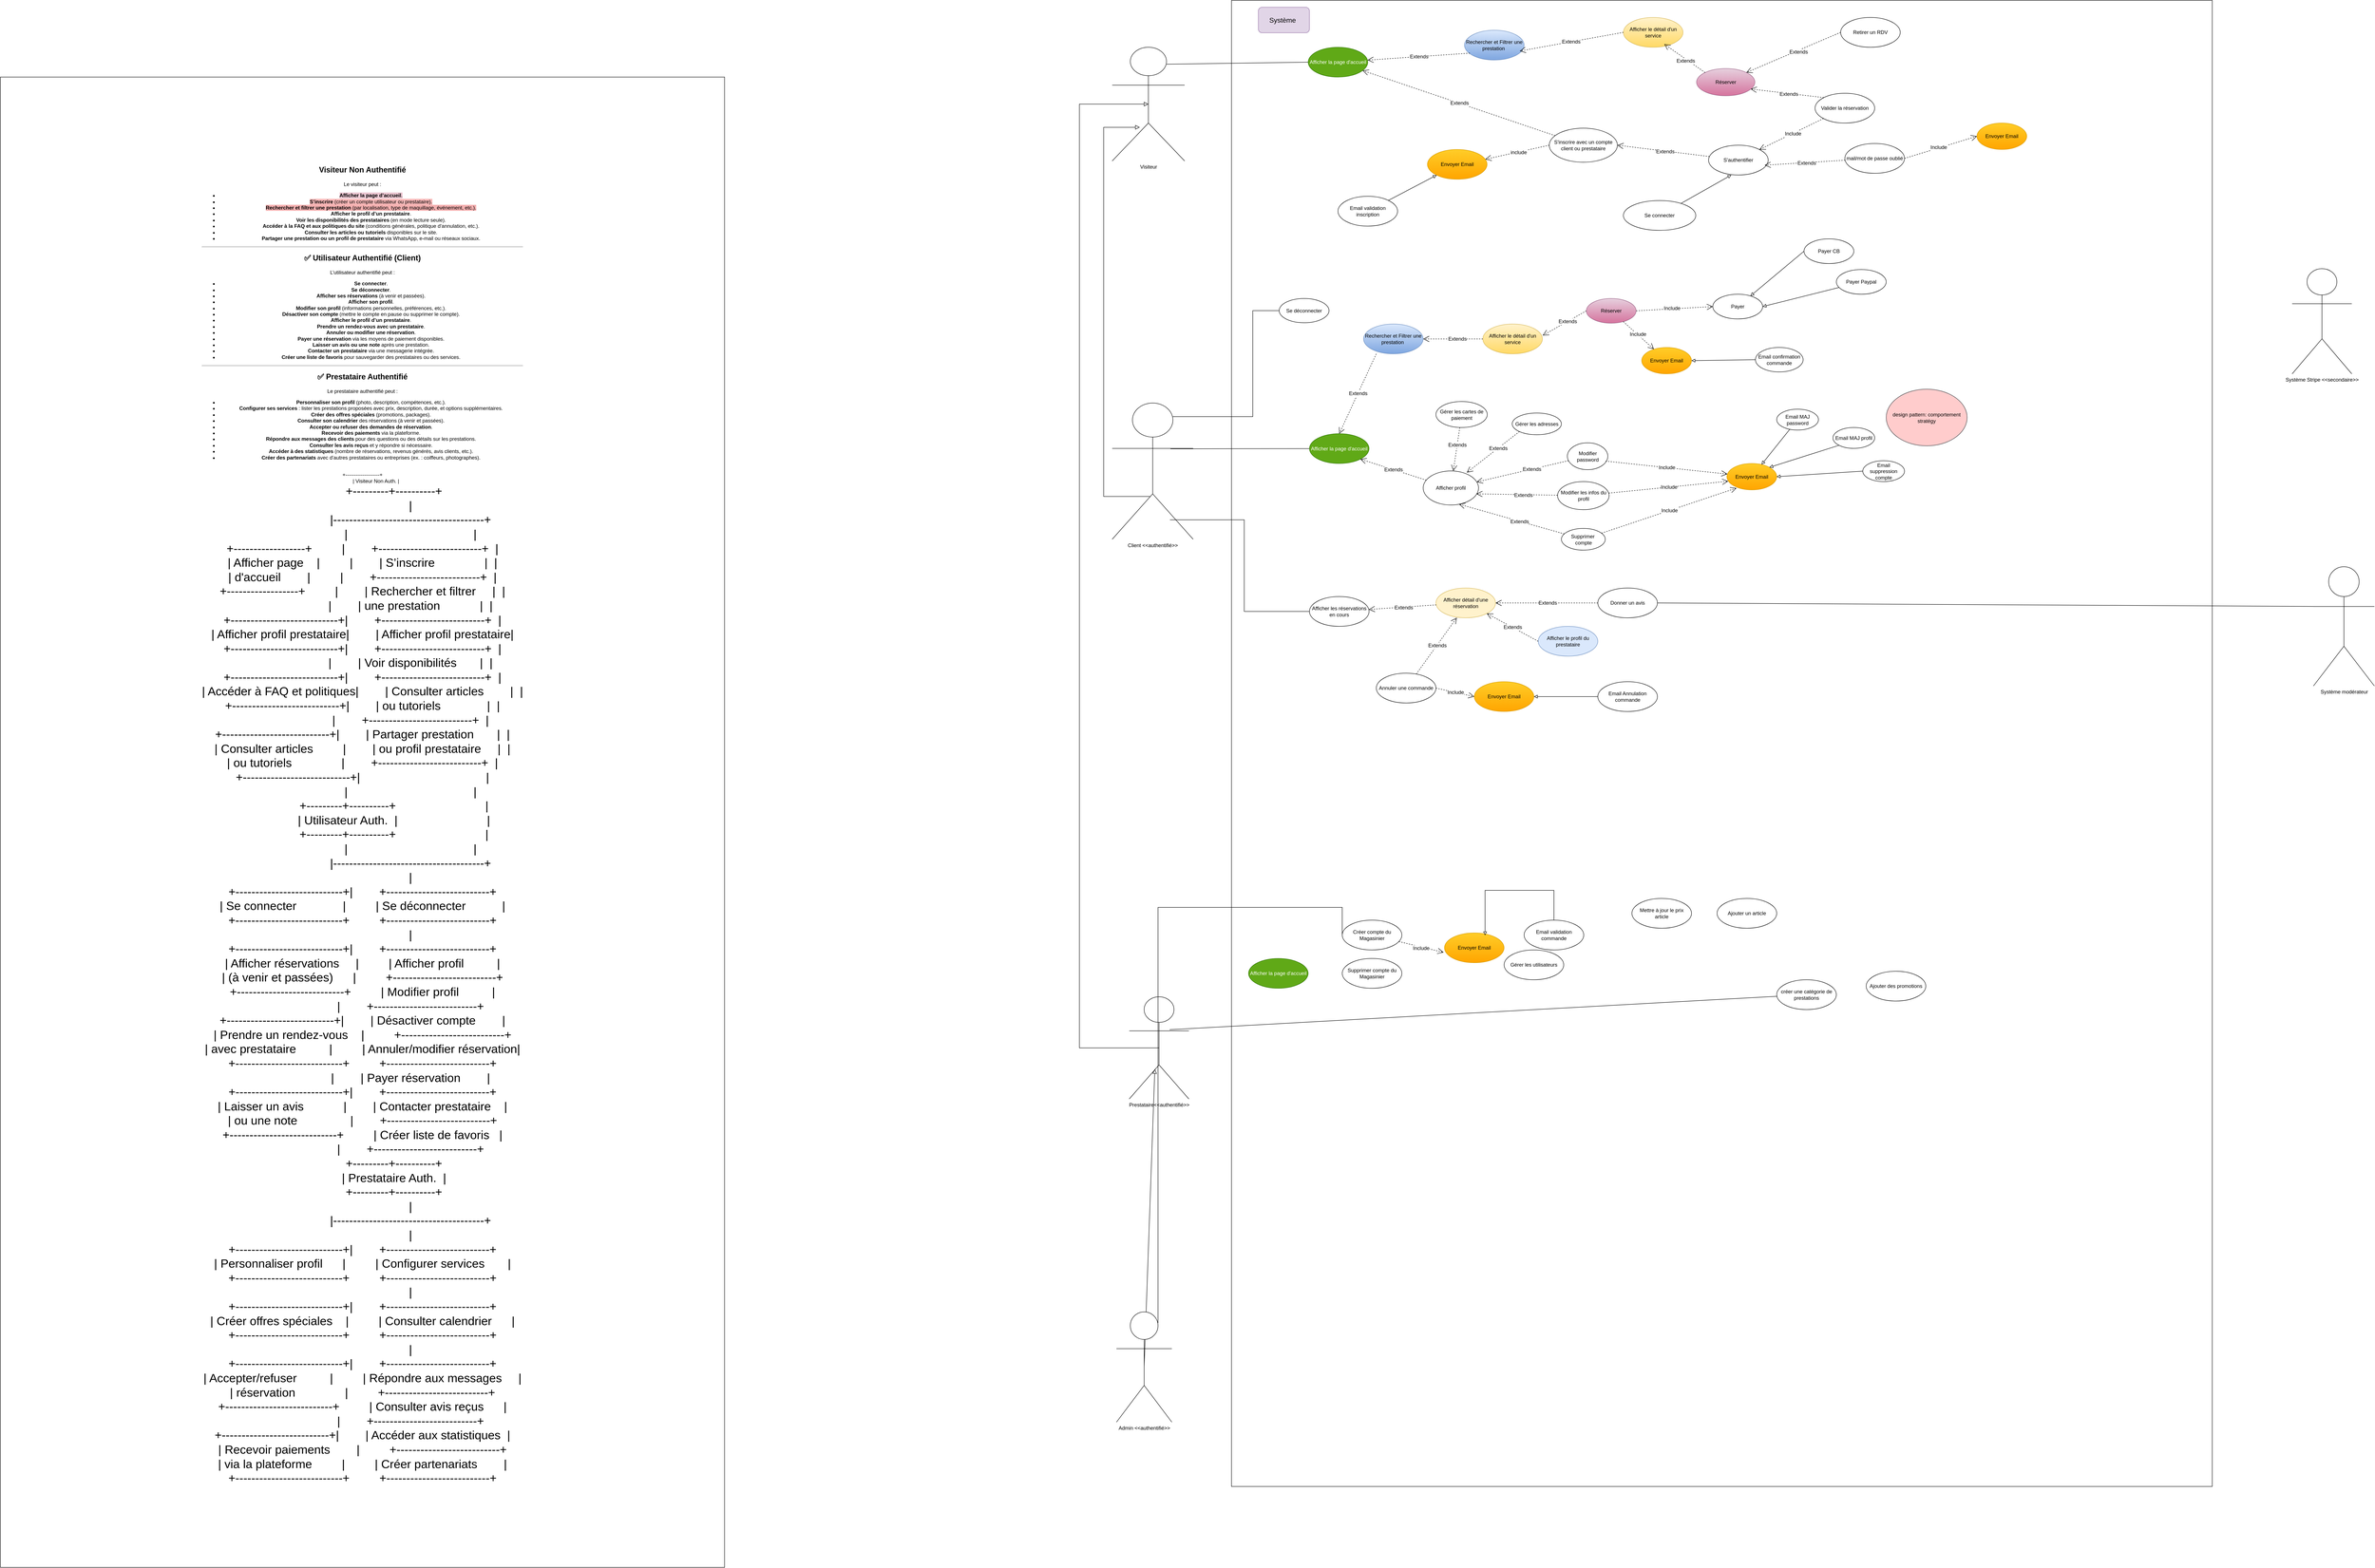 <mxfile version="26.0.10">
  <diagram name="Page-1" id="6ZYqpIRizQXzz5DhEBzc">
    <mxGraphModel dx="6291" dy="2627" grid="1" gridSize="10" guides="1" tooltips="1" connect="1" arrows="1" fold="1" page="1" pageScale="1" pageWidth="827" pageHeight="1169" math="0" shadow="0">
      <root>
        <mxCell id="0" />
        <mxCell id="1" parent="0" />
        <mxCell id="JcrogjCkA5fSQEfnVnb9-1" value="Visiteur" style="shape=umlActor;verticalLabelPosition=bottom;verticalAlign=top;html=1;" parent="1" vertex="1">
          <mxGeometry x="-680" y="-490" width="170" height="267" as="geometry" />
        </mxCell>
        <mxCell id="JcrogjCkA5fSQEfnVnb9-2" style="edgeStyle=elbowEdgeStyle;rounded=0;orthogonalLoop=1;jettySize=auto;html=1;exitX=0.5;exitY=0.5;exitDx=0;exitDy=0;exitPerimeter=0;fontSize=12;startSize=8;endSize=8;endArrow=block;endFill=0;entryX=0.5;entryY=0.5;entryDx=0;entryDy=0;entryPerimeter=0;" parent="1" source="JcrogjCkA5fSQEfnVnb9-3" target="JcrogjCkA5fSQEfnVnb9-1" edge="1">
          <mxGeometry relative="1" as="geometry">
            <Array as="points">
              <mxPoint x="-757" y="259" />
            </Array>
          </mxGeometry>
        </mxCell>
        <mxCell id="JcrogjCkA5fSQEfnVnb9-3" value="Prestataire&amp;lt;&amp;lt;authentifié&amp;gt;&amp;gt;" style="shape=umlActor;verticalLabelPosition=bottom;verticalAlign=top;html=1;" parent="1" vertex="1">
          <mxGeometry x="-640" y="1740" width="140" height="240" as="geometry" />
        </mxCell>
        <mxCell id="JcrogjCkA5fSQEfnVnb9-4" value="Client &amp;lt;&amp;lt;authentifié&amp;gt;&amp;gt;" style="shape=umlActor;verticalLabelPosition=bottom;verticalAlign=top;html=1;" parent="1" vertex="1">
          <mxGeometry x="-680" y="345.5" width="190" height="320" as="geometry" />
        </mxCell>
        <mxCell id="JcrogjCkA5fSQEfnVnb9-5" value="Système Stripe &amp;lt;&amp;lt;secondaire&amp;gt;&amp;gt;" style="shape=umlActor;verticalLabelPosition=bottom;verticalAlign=top;html=1;" parent="1" vertex="1">
          <mxGeometry x="2090" y="30" width="140" height="247" as="geometry" />
        </mxCell>
        <mxCell id="JcrogjCkA5fSQEfnVnb9-6" value="" style="rounded=0;whiteSpace=wrap;html=1;" parent="1" vertex="1">
          <mxGeometry x="-400" y="-600" width="2302.5" height="3490" as="geometry" />
        </mxCell>
        <mxCell id="JcrogjCkA5fSQEfnVnb9-7" value="" style="rounded=1;whiteSpace=wrap;html=1;fillColor=#e1d5e7;strokeColor=#9673a6;" parent="1" vertex="1">
          <mxGeometry x="-337" y="-584" width="120" height="60" as="geometry" />
        </mxCell>
        <mxCell id="JcrogjCkA5fSQEfnVnb9-8" value="Système" style="text;strokeColor=none;fillColor=none;html=1;align=center;verticalAlign=middle;whiteSpace=wrap;rounded=0;fontSize=16;" parent="1" vertex="1">
          <mxGeometry x="-311" y="-569" width="62.25" height="30" as="geometry" />
        </mxCell>
        <mxCell id="JcrogjCkA5fSQEfnVnb9-9" value="" style="endArrow=none;html=1;rounded=0;fontSize=12;startSize=8;endSize=8;entryX=0;entryY=0.5;entryDx=0;entryDy=0;exitX=0.75;exitY=0.149;exitDx=0;exitDy=0;exitPerimeter=0;" parent="1" source="JcrogjCkA5fSQEfnVnb9-1" target="JcrogjCkA5fSQEfnVnb9-14" edge="1">
          <mxGeometry width="50" height="50" relative="1" as="geometry">
            <mxPoint x="-480" y="-453" as="sourcePoint" />
            <mxPoint x="-122" y="-265" as="targetPoint" />
          </mxGeometry>
        </mxCell>
        <mxCell id="JcrogjCkA5fSQEfnVnb9-10" style="rounded=0;orthogonalLoop=1;jettySize=auto;html=1;exitX=0.5;exitY=0.5;exitDx=0;exitDy=0;exitPerimeter=0;fontSize=12;startSize=8;endSize=8;endArrow=block;endFill=0;entryX=0.429;entryY=0.708;entryDx=0;entryDy=0;entryPerimeter=0;" parent="1" source="JcrogjCkA5fSQEfnVnb9-11" target="JcrogjCkA5fSQEfnVnb9-3" edge="1">
          <mxGeometry relative="1" as="geometry">
            <mxPoint x="-512" y="855" as="targetPoint" />
          </mxGeometry>
        </mxCell>
        <mxCell id="JcrogjCkA5fSQEfnVnb9-11" value="Admin &amp;lt;&amp;lt;authentifié&amp;gt;&amp;gt;" style="shape=umlActor;verticalLabelPosition=bottom;verticalAlign=top;html=1;" parent="1" vertex="1">
          <mxGeometry x="-670" y="2480" width="130" height="259" as="geometry" />
        </mxCell>
        <mxCell id="JcrogjCkA5fSQEfnVnb9-12" style="edgeStyle=elbowEdgeStyle;rounded=0;orthogonalLoop=1;jettySize=auto;html=1;exitX=0.466;exitY=0.686;exitDx=0;exitDy=0;exitPerimeter=0;entryX=0.38;entryY=0.704;entryDx=0;entryDy=0;entryPerimeter=0;fontSize=12;startSize=8;endSize=8;endArrow=block;endFill=0;" parent="1" source="JcrogjCkA5fSQEfnVnb9-4" target="JcrogjCkA5fSQEfnVnb9-1" edge="1">
          <mxGeometry relative="1" as="geometry">
            <Array as="points">
              <mxPoint x="-700" y="100" />
            </Array>
          </mxGeometry>
        </mxCell>
        <mxCell id="JcrogjCkA5fSQEfnVnb9-13" value="Rechercher et Filtrer une prestation&amp;nbsp;" style="ellipse;whiteSpace=wrap;html=1;fillColor=#dae8fc;strokeColor=#6c8ebf;gradientColor=#7ea6e0;" parent="1" vertex="1">
          <mxGeometry x="147" y="-530" width="140" height="70" as="geometry" />
        </mxCell>
        <mxCell id="JcrogjCkA5fSQEfnVnb9-14" value="Afficher la page d&#39;accueil" style="ellipse;whiteSpace=wrap;html=1;fillColor=#60a917;strokeColor=#2D7600;fontColor=#ffffff;" parent="1" vertex="1">
          <mxGeometry x="-220" y="-490" width="140" height="70" as="geometry" />
        </mxCell>
        <mxCell id="JcrogjCkA5fSQEfnVnb9-15" value="Extends" style="endArrow=open;endSize=12;dashed=1;html=1;rounded=0;fontSize=12;curved=1;exitX=0.09;exitY=0.768;exitDx=0;exitDy=0;exitPerimeter=0;" parent="1" source="JcrogjCkA5fSQEfnVnb9-13" target="JcrogjCkA5fSQEfnVnb9-14" edge="1">
          <mxGeometry x="-0.004" width="160" relative="1" as="geometry">
            <mxPoint x="62" y="-177" as="sourcePoint" />
            <mxPoint x="222" y="-177" as="targetPoint" />
            <mxPoint as="offset" />
          </mxGeometry>
        </mxCell>
        <mxCell id="JcrogjCkA5fSQEfnVnb9-16" value="Afficher le détail d&#39;un service" style="ellipse;whiteSpace=wrap;html=1;fillColor=#fff2cc;gradientColor=#ffd966;strokeColor=#d6b656;" parent="1" vertex="1">
          <mxGeometry x="520" y="-560" width="140" height="70" as="geometry" />
        </mxCell>
        <mxCell id="JcrogjCkA5fSQEfnVnb9-17" value="Extends" style="endArrow=open;endSize=12;dashed=1;html=1;rounded=0;fontSize=12;curved=1;exitX=0;exitY=0.5;exitDx=0;exitDy=0;entryX=0.926;entryY=0.698;entryDx=0;entryDy=0;entryPerimeter=0;" parent="1" source="JcrogjCkA5fSQEfnVnb9-16" target="JcrogjCkA5fSQEfnVnb9-13" edge="1">
          <mxGeometry x="0.01" width="160" relative="1" as="geometry">
            <mxPoint x="438" y="-216" as="sourcePoint" />
            <mxPoint x="315" y="-221" as="targetPoint" />
            <Array as="points" />
            <mxPoint as="offset" />
          </mxGeometry>
        </mxCell>
        <mxCell id="JcrogjCkA5fSQEfnVnb9-22" value="Retirer un RDV" style="ellipse;whiteSpace=wrap;html=1;" parent="1" vertex="1">
          <mxGeometry x="1030" y="-560" width="140" height="70" as="geometry" />
        </mxCell>
        <mxCell id="JcrogjCkA5fSQEfnVnb9-23" value="Extends" style="endArrow=open;endSize=12;dashed=1;html=1;rounded=0;fontSize=12;curved=1;exitX=0;exitY=0.5;exitDx=0;exitDy=0;entryX=1;entryY=0;entryDx=0;entryDy=0;" parent="1" source="JcrogjCkA5fSQEfnVnb9-22" target="ZPxUNIYuf-vSOhyrgH9L-7" edge="1">
          <mxGeometry x="-0.093" y="4" width="160" relative="1" as="geometry">
            <mxPoint x="313" y="-135" as="sourcePoint" />
            <mxPoint x="468.77" y="-331.533" as="targetPoint" />
            <mxPoint as="offset" />
          </mxGeometry>
        </mxCell>
        <mxCell id="JcrogjCkA5fSQEfnVnb9-28" value="Valider la réservation" style="ellipse;whiteSpace=wrap;html=1;" parent="1" vertex="1">
          <mxGeometry x="970" y="-382" width="140" height="70" as="geometry" />
        </mxCell>
        <mxCell id="JcrogjCkA5fSQEfnVnb9-29" value="S&#39;authentifier" style="ellipse;whiteSpace=wrap;html=1;" parent="1" vertex="1">
          <mxGeometry x="720" y="-260" width="140" height="70" as="geometry" />
        </mxCell>
        <mxCell id="JcrogjCkA5fSQEfnVnb9-30" value="Extends" style="endArrow=open;endSize=12;dashed=1;html=1;rounded=0;fontSize=12;curved=1;exitX=0;exitY=0;exitDx=0;exitDy=0;entryX=0.928;entryY=0.75;entryDx=0;entryDy=0;entryPerimeter=0;" parent="1" source="JcrogjCkA5fSQEfnVnb9-28" target="ZPxUNIYuf-vSOhyrgH9L-7" edge="1">
          <mxGeometry x="-0.051" y="1" width="160" relative="1" as="geometry">
            <mxPoint x="261" y="-28" as="sourcePoint" />
            <mxPoint x="500" y="-155" as="targetPoint" />
            <mxPoint x="-1" as="offset" />
          </mxGeometry>
        </mxCell>
        <mxCell id="JcrogjCkA5fSQEfnVnb9-31" value="Include" style="endArrow=open;endSize=12;dashed=1;html=1;rounded=0;fontSize=12;curved=1;entryX=1;entryY=0;entryDx=0;entryDy=0;" parent="1" source="JcrogjCkA5fSQEfnVnb9-28" target="JcrogjCkA5fSQEfnVnb9-29" edge="1">
          <mxGeometry x="-0.051" y="1" width="160" relative="1" as="geometry">
            <mxPoint x="265" y="57" as="sourcePoint" />
            <mxPoint x="140" y="34" as="targetPoint" />
            <mxPoint x="-1" as="offset" />
          </mxGeometry>
        </mxCell>
        <mxCell id="JcrogjCkA5fSQEfnVnb9-32" value="S&#39;inscrire avec un compte client ou prestataire" style="ellipse;whiteSpace=wrap;html=1;" parent="1" vertex="1">
          <mxGeometry x="346" y="-300" width="160" height="80" as="geometry" />
        </mxCell>
        <mxCell id="JcrogjCkA5fSQEfnVnb9-33" value="Extends" style="endArrow=open;endSize=12;dashed=1;html=1;rounded=0;fontSize=12;curved=1;" parent="1" source="JcrogjCkA5fSQEfnVnb9-32" target="JcrogjCkA5fSQEfnVnb9-14" edge="1">
          <mxGeometry x="-0.004" width="160" relative="1" as="geometry">
            <mxPoint x="-108" y="-137" as="sourcePoint" />
            <mxPoint x="-121" y="-203" as="targetPoint" />
            <mxPoint as="offset" />
          </mxGeometry>
        </mxCell>
        <mxCell id="JcrogjCkA5fSQEfnVnb9-34" value="Extends" style="endArrow=open;endSize=12;dashed=1;html=1;rounded=0;fontSize=12;curved=1;entryX=1;entryY=0.5;entryDx=0;entryDy=0;" parent="1" source="JcrogjCkA5fSQEfnVnb9-29" target="JcrogjCkA5fSQEfnVnb9-32" edge="1">
          <mxGeometry x="-0.051" y="1" width="160" relative="1" as="geometry">
            <mxPoint x="117" y="161" as="sourcePoint" />
            <mxPoint x="-8" y="138" as="targetPoint" />
            <mxPoint x="-1" as="offset" />
          </mxGeometry>
        </mxCell>
        <mxCell id="JcrogjCkA5fSQEfnVnb9-35" value="Donner un avis" style="ellipse;whiteSpace=wrap;html=1;" parent="1" vertex="1">
          <mxGeometry x="460" y="780" width="140" height="70" as="geometry" />
        </mxCell>
        <mxCell id="JcrogjCkA5fSQEfnVnb9-37" value="Afficher les réservations en cours" style="ellipse;whiteSpace=wrap;html=1;" parent="1" vertex="1">
          <mxGeometry x="-217" y="800" width="140" height="70" as="geometry" />
        </mxCell>
        <mxCell id="JcrogjCkA5fSQEfnVnb9-40" value="Envoyer Email" style="ellipse;whiteSpace=wrap;html=1;fillColor=#ffcd28;strokeColor=#d79b00;gradientColor=#ffa500;" parent="1" vertex="1">
          <mxGeometry x="60" y="-250" width="140" height="70" as="geometry" />
        </mxCell>
        <mxCell id="JcrogjCkA5fSQEfnVnb9-41" value="Email validation inscription" style="ellipse;whiteSpace=wrap;html=1;" parent="1" vertex="1">
          <mxGeometry x="-150" y="-140" width="140" height="70" as="geometry" />
        </mxCell>
        <mxCell id="JcrogjCkA5fSQEfnVnb9-42" style="rounded=0;orthogonalLoop=1;jettySize=auto;html=1;fontSize=12;endArrow=block;endFill=0;" parent="1" source="JcrogjCkA5fSQEfnVnb9-41" target="JcrogjCkA5fSQEfnVnb9-40" edge="1">
          <mxGeometry relative="1" as="geometry">
            <mxPoint x="-231.5" y="54" as="sourcePoint" />
            <mxPoint x="-218.5" y="-225" as="targetPoint" />
          </mxGeometry>
        </mxCell>
        <mxCell id="JcrogjCkA5fSQEfnVnb9-43" value="include" style="endArrow=open;endSize=12;dashed=1;html=1;rounded=0;fontSize=12;curved=1;entryX=0.971;entryY=0.329;entryDx=0;entryDy=0;entryPerimeter=0;exitX=0;exitY=0.5;exitDx=0;exitDy=0;" parent="1" source="JcrogjCkA5fSQEfnVnb9-32" target="JcrogjCkA5fSQEfnVnb9-40" edge="1">
          <mxGeometry x="-0.051" y="1" width="160" relative="1" as="geometry">
            <mxPoint x="-148" y="-62" as="sourcePoint" />
            <mxPoint x="-119" y="-179" as="targetPoint" />
            <mxPoint x="-1" as="offset" />
          </mxGeometry>
        </mxCell>
        <mxCell id="JcrogjCkA5fSQEfnVnb9-44" value="Se déconnecter" style="ellipse;whiteSpace=wrap;html=1;" parent="1" vertex="1">
          <mxGeometry x="-288" y="100" width="117" height="57" as="geometry" />
        </mxCell>
        <mxCell id="JcrogjCkA5fSQEfnVnb9-45" value="" style="endArrow=none;html=1;rounded=0;fontSize=12;startSize=8;endSize=8;exitX=0.75;exitY=0.1;exitDx=0;exitDy=0;exitPerimeter=0;edgeStyle=elbowEdgeStyle;" parent="1" source="JcrogjCkA5fSQEfnVnb9-4" target="JcrogjCkA5fSQEfnVnb9-44" edge="1">
          <mxGeometry width="50" height="50" relative="1" as="geometry">
            <mxPoint x="-482" y="27" as="sourcePoint" />
            <mxPoint x="-189" y="78" as="targetPoint" />
            <Array as="points">
              <mxPoint x="-350" y="240" />
            </Array>
          </mxGeometry>
        </mxCell>
        <mxCell id="JcrogjCkA5fSQEfnVnb9-46" value="Réserver" style="ellipse;whiteSpace=wrap;html=1;fillColor=#e6d0de;strokeColor=#996185;gradientColor=#d5739d;" parent="1" vertex="1">
          <mxGeometry x="433" y="100" width="117" height="58" as="geometry" />
        </mxCell>
        <mxCell id="JcrogjCkA5fSQEfnVnb9-47" value="Envoyer Email" style="ellipse;whiteSpace=wrap;html=1;fillColor=#ffcd28;strokeColor=#d79b00;gradientColor=#ffa500;" parent="1" vertex="1">
          <mxGeometry x="563" y="215" width="117" height="62" as="geometry" />
        </mxCell>
        <mxCell id="JcrogjCkA5fSQEfnVnb9-48" value="Include" style="endArrow=open;endSize=12;dashed=1;html=1;rounded=0;fontSize=12;curved=1;" parent="1" source="JcrogjCkA5fSQEfnVnb9-46" target="JcrogjCkA5fSQEfnVnb9-47" edge="1">
          <mxGeometry x="-0.051" y="1" width="160" relative="1" as="geometry">
            <mxPoint x="-67" y="334" as="sourcePoint" />
            <mxPoint x="-117" y="257" as="targetPoint" />
            <mxPoint x="-1" as="offset" />
          </mxGeometry>
        </mxCell>
        <mxCell id="JcrogjCkA5fSQEfnVnb9-49" value="Email confirmation commande" style="ellipse;whiteSpace=wrap;html=1;" parent="1" vertex="1">
          <mxGeometry x="830" y="215" width="112" height="57.5" as="geometry" />
        </mxCell>
        <mxCell id="JcrogjCkA5fSQEfnVnb9-50" style="rounded=0;orthogonalLoop=1;jettySize=auto;html=1;fontSize=12;endArrow=block;endFill=0;exitX=0;exitY=0.5;exitDx=0;exitDy=0;entryX=1;entryY=0.5;entryDx=0;entryDy=0;" parent="1" source="JcrogjCkA5fSQEfnVnb9-49" target="JcrogjCkA5fSQEfnVnb9-47" edge="1">
          <mxGeometry relative="1" as="geometry">
            <mxPoint x="-31" y="394" as="sourcePoint" />
            <mxPoint x="-52" y="308" as="targetPoint" />
          </mxGeometry>
        </mxCell>
        <mxCell id="JcrogjCkA5fSQEfnVnb9-52" value="" style="endArrow=none;html=1;rounded=0;exitX=0.714;exitY=0.857;exitDx=0;exitDy=0;exitPerimeter=0;edgeStyle=elbowEdgeStyle;" parent="1" source="JcrogjCkA5fSQEfnVnb9-4" target="JcrogjCkA5fSQEfnVnb9-37" edge="1">
          <mxGeometry width="50" height="50" relative="1" as="geometry">
            <mxPoint x="-511" y="178" as="sourcePoint" />
            <mxPoint x="-296" y="354.5" as="targetPoint" />
            <Array as="points">
              <mxPoint x="-370" y="690" />
            </Array>
          </mxGeometry>
        </mxCell>
        <mxCell id="JcrogjCkA5fSQEfnVnb9-53" value="Afficher détail d&#39;une réservation" style="ellipse;whiteSpace=wrap;html=1;fillColor=#fff2cc;strokeColor=#d6b656;" parent="1" vertex="1">
          <mxGeometry x="80" y="780" width="140" height="70" as="geometry" />
        </mxCell>
        <mxCell id="JcrogjCkA5fSQEfnVnb9-54" value="Extends" style="endArrow=open;endSize=12;dashed=1;html=1;rounded=0;fontSize=12;curved=1;" parent="1" source="JcrogjCkA5fSQEfnVnb9-53" target="JcrogjCkA5fSQEfnVnb9-37" edge="1">
          <mxGeometry x="-0.051" y="1" width="160" relative="1" as="geometry">
            <mxPoint x="-46" y="542" as="sourcePoint" />
            <mxPoint x="-96" y="465" as="targetPoint" />
            <mxPoint x="-1" as="offset" />
          </mxGeometry>
        </mxCell>
        <mxCell id="JcrogjCkA5fSQEfnVnb9-56" value="Extends" style="endArrow=open;endSize=12;dashed=1;html=1;rounded=0;fontSize=12;curved=1;entryX=1;entryY=0.5;entryDx=0;entryDy=0;exitX=0;exitY=0.5;exitDx=0;exitDy=0;" parent="1" source="JcrogjCkA5fSQEfnVnb9-35" target="JcrogjCkA5fSQEfnVnb9-53" edge="1">
          <mxGeometry x="-0.012" width="160" relative="1" as="geometry">
            <mxPoint x="397" y="330" as="sourcePoint" />
            <mxPoint x="212.66" y="823.82" as="targetPoint" />
            <mxPoint as="offset" />
          </mxGeometry>
        </mxCell>
        <mxCell id="JcrogjCkA5fSQEfnVnb9-60" value="Afficher le profil du prestataire" style="ellipse;whiteSpace=wrap;html=1;fillColor=#dae8fc;strokeColor=#6c8ebf;" parent="1" vertex="1">
          <mxGeometry x="320" y="870" width="140" height="70" as="geometry" />
        </mxCell>
        <mxCell id="JcrogjCkA5fSQEfnVnb9-61" value="Extends" style="endArrow=open;endSize=12;dashed=1;html=1;rounded=0;fontSize=12;curved=1;exitX=0;exitY=0.5;exitDx=0;exitDy=0;entryX=1;entryY=1;entryDx=0;entryDy=0;" parent="1" source="JcrogjCkA5fSQEfnVnb9-60" target="JcrogjCkA5fSQEfnVnb9-53" edge="1">
          <mxGeometry x="0.012" width="160" relative="1" as="geometry">
            <mxPoint x="152" y="453.09" as="sourcePoint" />
            <mxPoint x="71" y="453.09" as="targetPoint" />
            <mxPoint x="1" as="offset" />
          </mxGeometry>
        </mxCell>
        <mxCell id="JcrogjCkA5fSQEfnVnb9-62" value="Annuler une commande" style="ellipse;whiteSpace=wrap;html=1;" parent="1" vertex="1">
          <mxGeometry x="-60" y="980" width="140" height="70" as="geometry" />
        </mxCell>
        <mxCell id="JcrogjCkA5fSQEfnVnb9-63" value="Extends" style="endArrow=open;endSize=12;dashed=1;html=1;rounded=0;fontSize=12;curved=1;entryX=0.35;entryY=0.994;entryDx=0;entryDy=0;entryPerimeter=0;" parent="1" source="JcrogjCkA5fSQEfnVnb9-62" target="JcrogjCkA5fSQEfnVnb9-53" edge="1">
          <mxGeometry x="0.012" width="160" relative="1" as="geometry">
            <mxPoint x="147" y="525" as="sourcePoint" />
            <mxPoint x="84.615" y="1008.462" as="targetPoint" />
            <mxPoint x="1" as="offset" />
          </mxGeometry>
        </mxCell>
        <mxCell id="JcrogjCkA5fSQEfnVnb9-64" value="Envoyer Email" style="ellipse;whiteSpace=wrap;html=1;fillColor=#ffcd28;strokeColor=#d79b00;gradientColor=#ffa500;" parent="1" vertex="1">
          <mxGeometry x="170" y="1000" width="140" height="70" as="geometry" />
        </mxCell>
        <mxCell id="JcrogjCkA5fSQEfnVnb9-65" value="Include" style="endArrow=open;endSize=12;dashed=1;html=1;rounded=0;fontSize=12;curved=1;exitX=1;exitY=0.5;exitDx=0;exitDy=0;entryX=0;entryY=0.5;entryDx=0;entryDy=0;" parent="1" source="JcrogjCkA5fSQEfnVnb9-62" target="JcrogjCkA5fSQEfnVnb9-64" edge="1">
          <mxGeometry x="0.029" width="160" relative="1" as="geometry">
            <mxPoint x="268" y="547" as="sourcePoint" />
            <mxPoint x="330" y="548" as="targetPoint" />
            <mxPoint as="offset" />
            <Array as="points" />
          </mxGeometry>
        </mxCell>
        <mxCell id="JcrogjCkA5fSQEfnVnb9-66" value="Email Annulation commande" style="ellipse;whiteSpace=wrap;html=1;" parent="1" vertex="1">
          <mxGeometry x="460" y="1000" width="140" height="70" as="geometry" />
        </mxCell>
        <mxCell id="JcrogjCkA5fSQEfnVnb9-67" style="rounded=0;orthogonalLoop=1;jettySize=auto;html=1;fontSize=12;endArrow=block;endFill=0;" parent="1" source="JcrogjCkA5fSQEfnVnb9-66" target="JcrogjCkA5fSQEfnVnb9-64" edge="1">
          <mxGeometry relative="1" as="geometry">
            <mxPoint x="445" y="432" as="sourcePoint" />
            <mxPoint x="377" y="433" as="targetPoint" />
          </mxGeometry>
        </mxCell>
        <mxCell id="JcrogjCkA5fSQEfnVnb9-68" value="Afficher profil" style="ellipse;whiteSpace=wrap;html=1;" parent="1" vertex="1">
          <mxGeometry x="50" y="505" width="130" height="80" as="geometry" />
        </mxCell>
        <mxCell id="JcrogjCkA5fSQEfnVnb9-69" value="" style="endArrow=none;html=1;rounded=0;fontSize=12;startSize=8;endSize=8;exitX=0.72;exitY=0.336;exitDx=0;exitDy=0;exitPerimeter=0;" parent="1" source="JcrogjCkA5fSQEfnVnb9-4" target="ZPxUNIYuf-vSOhyrgH9L-13" edge="1">
          <mxGeometry width="50" height="50" relative="1" as="geometry">
            <mxPoint x="-475" y="54" as="sourcePoint" />
            <mxPoint x="-180" y="390" as="targetPoint" />
          </mxGeometry>
        </mxCell>
        <mxCell id="JcrogjCkA5fSQEfnVnb9-70" value="Modifier les infos du profil" style="ellipse;whiteSpace=wrap;html=1;" parent="1" vertex="1">
          <mxGeometry x="365.5" y="530" width="121" height="66" as="geometry" />
        </mxCell>
        <mxCell id="JcrogjCkA5fSQEfnVnb9-71" value="Modifier password" style="ellipse;whiteSpace=wrap;html=1;" parent="1" vertex="1">
          <mxGeometry x="388.5" y="439" width="95" height="63" as="geometry" />
        </mxCell>
        <mxCell id="JcrogjCkA5fSQEfnVnb9-72" value="Extends" style="endArrow=open;endSize=12;dashed=1;html=1;rounded=0;fontSize=12;curved=1;" parent="1" source="JcrogjCkA5fSQEfnVnb9-71" target="JcrogjCkA5fSQEfnVnb9-68" edge="1">
          <mxGeometry x="-0.198" width="160" relative="1" as="geometry">
            <mxPoint x="-102" y="133" as="sourcePoint" />
            <mxPoint x="160" y="540" as="targetPoint" />
            <mxPoint as="offset" />
            <Array as="points" />
          </mxGeometry>
        </mxCell>
        <mxCell id="JcrogjCkA5fSQEfnVnb9-73" value="Extends" style="endArrow=open;endSize=12;dashed=1;html=1;rounded=0;fontSize=12;curved=1;entryX=0.961;entryY=0.673;entryDx=0;entryDy=0;entryPerimeter=0;" parent="1" source="JcrogjCkA5fSQEfnVnb9-70" target="JcrogjCkA5fSQEfnVnb9-68" edge="1">
          <mxGeometry x="-0.148" y="1" width="160" relative="1" as="geometry">
            <mxPoint x="-137" y="110" as="sourcePoint" />
            <mxPoint x="-188" y="140" as="targetPoint" />
            <mxPoint as="offset" />
          </mxGeometry>
        </mxCell>
        <mxCell id="JcrogjCkA5fSQEfnVnb9-74" value="Supprimer&amp;nbsp; compte" style="ellipse;whiteSpace=wrap;html=1;" parent="1" vertex="1">
          <mxGeometry x="374.5" y="640" width="103" height="51" as="geometry" />
        </mxCell>
        <mxCell id="JcrogjCkA5fSQEfnVnb9-75" value="Extends" style="endArrow=open;endSize=12;dashed=1;html=1;rounded=0;fontSize=12;curved=1;entryX=0.648;entryY=0.976;entryDx=0;entryDy=0;entryPerimeter=0;" parent="1" source="JcrogjCkA5fSQEfnVnb9-74" target="JcrogjCkA5fSQEfnVnb9-68" edge="1">
          <mxGeometry x="-0.148" y="1" width="160" relative="1" as="geometry">
            <mxPoint x="-73" y="143" as="sourcePoint" />
            <mxPoint x="136" y="573" as="targetPoint" />
            <mxPoint as="offset" />
          </mxGeometry>
        </mxCell>
        <mxCell id="JcrogjCkA5fSQEfnVnb9-76" value="Envoyer Email" style="ellipse;whiteSpace=wrap;html=1;fillColor=#ffcd28;strokeColor=#d79b00;gradientColor=#ffa500;" parent="1" vertex="1">
          <mxGeometry x="763" y="487.5" width="117" height="62" as="geometry" />
        </mxCell>
        <mxCell id="JcrogjCkA5fSQEfnVnb9-77" value="Include" style="endArrow=open;endSize=12;dashed=1;html=1;rounded=0;fontSize=12;curved=1;exitX=0.945;exitY=0.681;exitDx=0;exitDy=0;exitPerimeter=0;" parent="1" source="JcrogjCkA5fSQEfnVnb9-71" target="JcrogjCkA5fSQEfnVnb9-76" edge="1">
          <mxGeometry x="0.01" width="160" relative="1" as="geometry">
            <mxPoint x="44" y="107" as="sourcePoint" />
            <mxPoint x="-19" y="136" as="targetPoint" />
            <mxPoint as="offset" />
          </mxGeometry>
        </mxCell>
        <mxCell id="JcrogjCkA5fSQEfnVnb9-78" value="Include" style="endArrow=open;endSize=12;dashed=1;html=1;rounded=0;fontSize=12;curved=1;entryX=0.026;entryY=0.672;entryDx=0;entryDy=0;entryPerimeter=0;" parent="1" source="JcrogjCkA5fSQEfnVnb9-70" target="JcrogjCkA5fSQEfnVnb9-76" edge="1">
          <mxGeometry x="0.01" width="160" relative="1" as="geometry">
            <mxPoint x="-19" y="157" as="sourcePoint" />
            <mxPoint x="189" y="202" as="targetPoint" />
            <mxPoint as="offset" />
          </mxGeometry>
        </mxCell>
        <mxCell id="JcrogjCkA5fSQEfnVnb9-79" value="Include" style="endArrow=open;endSize=12;dashed=1;html=1;rounded=0;fontSize=12;curved=1;entryX=0.192;entryY=0.932;entryDx=0;entryDy=0;entryPerimeter=0;" parent="1" source="JcrogjCkA5fSQEfnVnb9-74" target="JcrogjCkA5fSQEfnVnb9-76" edge="1">
          <mxGeometry x="0.01" width="160" relative="1" as="geometry">
            <mxPoint x="19" y="175" as="sourcePoint" />
            <mxPoint x="142" y="159" as="targetPoint" />
            <mxPoint as="offset" />
          </mxGeometry>
        </mxCell>
        <mxCell id="JcrogjCkA5fSQEfnVnb9-80" value="Email MAJ password" style="ellipse;whiteSpace=wrap;html=1;" parent="1" vertex="1">
          <mxGeometry x="880" y="360" width="98" height="49" as="geometry" />
        </mxCell>
        <mxCell id="JcrogjCkA5fSQEfnVnb9-81" value="Email MAJ profil" style="ellipse;whiteSpace=wrap;html=1;" parent="1" vertex="1">
          <mxGeometry x="1012" y="403" width="98" height="49" as="geometry" />
        </mxCell>
        <mxCell id="JcrogjCkA5fSQEfnVnb9-82" value="Email suppression compte" style="ellipse;whiteSpace=wrap;html=1;" parent="1" vertex="1">
          <mxGeometry x="1082" y="481" width="98" height="49" as="geometry" />
        </mxCell>
        <mxCell id="JcrogjCkA5fSQEfnVnb9-83" style="rounded=0;orthogonalLoop=1;jettySize=auto;html=1;fontSize=12;endArrow=block;endFill=0;" parent="1" source="JcrogjCkA5fSQEfnVnb9-80" target="JcrogjCkA5fSQEfnVnb9-76" edge="1">
          <mxGeometry relative="1" as="geometry">
            <mxPoint x="368" y="120" as="sourcePoint" />
            <mxPoint x="249" y="202" as="targetPoint" />
          </mxGeometry>
        </mxCell>
        <mxCell id="JcrogjCkA5fSQEfnVnb9-85" style="rounded=0;orthogonalLoop=1;jettySize=auto;html=1;fontSize=12;endArrow=block;endFill=0;entryX=1;entryY=0.5;entryDx=0;entryDy=0;exitX=0;exitY=0.5;exitDx=0;exitDy=0;" parent="1" source="JcrogjCkA5fSQEfnVnb9-82" target="JcrogjCkA5fSQEfnVnb9-76" edge="1">
          <mxGeometry relative="1" as="geometry">
            <mxPoint x="302" y="226" as="sourcePoint" />
            <mxPoint x="229" y="218" as="targetPoint" />
          </mxGeometry>
        </mxCell>
        <mxCell id="JcrogjCkA5fSQEfnVnb9-86" style="edgeStyle=none;curved=1;rounded=0;orthogonalLoop=1;jettySize=auto;html=1;exitX=0.5;exitY=1;exitDx=0;exitDy=0;fontSize=12;startSize=8;endSize=8;" parent="1" edge="1">
          <mxGeometry relative="1" as="geometry">
            <mxPoint x="20" y="1030" as="sourcePoint" />
            <mxPoint x="20" y="1030" as="targetPoint" />
          </mxGeometry>
        </mxCell>
        <mxCell id="JcrogjCkA5fSQEfnVnb9-87" value="Gérer les cartes de paiement" style="ellipse;whiteSpace=wrap;html=1;" parent="1" vertex="1">
          <mxGeometry x="80" y="342" width="120.5" height="61" as="geometry" />
        </mxCell>
        <mxCell id="JcrogjCkA5fSQEfnVnb9-88" value="Gérer les adresses" style="ellipse;whiteSpace=wrap;html=1;" parent="1" vertex="1">
          <mxGeometry x="259" y="369" width="115.5" height="51" as="geometry" />
        </mxCell>
        <mxCell id="JcrogjCkA5fSQEfnVnb9-89" value="Extends" style="endArrow=open;endSize=12;dashed=1;html=1;rounded=0;fontSize=12;" parent="1" source="JcrogjCkA5fSQEfnVnb9-87" target="JcrogjCkA5fSQEfnVnb9-68" edge="1">
          <mxGeometry x="-0.19" width="160" relative="1" as="geometry">
            <mxPoint x="-162" y="248" as="sourcePoint" />
            <mxPoint x="-225" y="216" as="targetPoint" />
            <mxPoint as="offset" />
          </mxGeometry>
        </mxCell>
        <mxCell id="JcrogjCkA5fSQEfnVnb9-90" value="Extends" style="endArrow=open;endSize=12;dashed=1;html=1;rounded=0;fontSize=12;curved=1;exitX=0;exitY=1;exitDx=0;exitDy=0;entryX=0.788;entryY=0.048;entryDx=0;entryDy=0;entryPerimeter=0;" parent="1" source="JcrogjCkA5fSQEfnVnb9-88" target="JcrogjCkA5fSQEfnVnb9-68" edge="1">
          <mxGeometry x="-0.18" width="160" relative="1" as="geometry">
            <mxPoint x="-238" y="273" as="sourcePoint" />
            <mxPoint x="-198" y="211" as="targetPoint" />
            <mxPoint as="offset" />
            <Array as="points" />
          </mxGeometry>
        </mxCell>
        <mxCell id="JcrogjCkA5fSQEfnVnb9-91" value="créer une catégorie de prestations" style="ellipse;whiteSpace=wrap;html=1;" parent="1" vertex="1">
          <mxGeometry x="880" y="1700" width="140" height="70" as="geometry" />
        </mxCell>
        <mxCell id="JcrogjCkA5fSQEfnVnb9-92" value="Créer compte du Magasinier" style="ellipse;whiteSpace=wrap;html=1;" parent="1" vertex="1">
          <mxGeometry x="-140" y="1560" width="140" height="70" as="geometry" />
        </mxCell>
        <mxCell id="JcrogjCkA5fSQEfnVnb9-93" value="" style="endArrow=none;html=1;rounded=0;exitX=0.677;exitY=0.322;exitDx=0;exitDy=0;exitPerimeter=0;" parent="1" source="JcrogjCkA5fSQEfnVnb9-3" target="JcrogjCkA5fSQEfnVnb9-91" edge="1">
          <mxGeometry width="50" height="50" relative="1" as="geometry">
            <mxPoint x="-424" y="844" as="sourcePoint" />
            <mxPoint x="-225" y="1113" as="targetPoint" />
          </mxGeometry>
        </mxCell>
        <mxCell id="JcrogjCkA5fSQEfnVnb9-94" value="" style="endArrow=none;html=1;rounded=0;edgeStyle=elbowEdgeStyle;exitX=0.75;exitY=0.1;exitDx=0;exitDy=0;exitPerimeter=0;entryX=0;entryY=0.5;entryDx=0;entryDy=0;" parent="1" source="JcrogjCkA5fSQEfnVnb9-11" target="JcrogjCkA5fSQEfnVnb9-92" edge="1">
          <mxGeometry width="50" height="50" relative="1" as="geometry">
            <mxPoint x="-439" y="1018" as="sourcePoint" />
            <mxPoint x="-258" y="1048" as="targetPoint" />
            <Array as="points">
              <mxPoint x="-400" y="1530" />
            </Array>
          </mxGeometry>
        </mxCell>
        <mxCell id="JcrogjCkA5fSQEfnVnb9-95" value="Ajouter un article" style="ellipse;whiteSpace=wrap;html=1;" parent="1" vertex="1">
          <mxGeometry x="740" y="1509" width="140" height="70" as="geometry" />
        </mxCell>
        <mxCell id="JcrogjCkA5fSQEfnVnb9-96" value="Mettre à jour le prix article" style="ellipse;whiteSpace=wrap;html=1;" parent="1" vertex="1">
          <mxGeometry x="540" y="1509" width="140" height="70" as="geometry" />
        </mxCell>
        <mxCell id="JcrogjCkA5fSQEfnVnb9-97" value="Ajouter des promotions" style="ellipse;whiteSpace=wrap;html=1;" parent="1" vertex="1">
          <mxGeometry x="1090" y="1680" width="140" height="70" as="geometry" />
        </mxCell>
        <mxCell id="JcrogjCkA5fSQEfnVnb9-98" value="Supprimer compte du Magasinier" style="ellipse;whiteSpace=wrap;html=1;" parent="1" vertex="1">
          <mxGeometry x="-140" y="1650" width="140" height="70" as="geometry" />
        </mxCell>
        <mxCell id="JcrogjCkA5fSQEfnVnb9-99" value="Envoyer Email" style="ellipse;whiteSpace=wrap;html=1;fillColor=#ffcd28;strokeColor=#d79b00;gradientColor=#ffa500;" parent="1" vertex="1">
          <mxGeometry x="100" y="1590" width="140" height="70" as="geometry" />
        </mxCell>
        <mxCell id="JcrogjCkA5fSQEfnVnb9-100" value="Gérer les utilisateurs" style="ellipse;whiteSpace=wrap;html=1;" parent="1" vertex="1">
          <mxGeometry x="240" y="1630" width="140" height="70" as="geometry" />
        </mxCell>
        <mxCell id="JcrogjCkA5fSQEfnVnb9-101" value="Include" style="endArrow=open;endSize=12;dashed=1;html=1;rounded=0;fontSize=12;curved=1;entryX=-0.015;entryY=0.653;entryDx=0;entryDy=0;entryPerimeter=0;" parent="1" source="JcrogjCkA5fSQEfnVnb9-92" target="JcrogjCkA5fSQEfnVnb9-99" edge="1">
          <mxGeometry y="-3" width="160" relative="1" as="geometry">
            <mxPoint x="-123" y="1021.29" as="sourcePoint" />
            <mxPoint x="-43" y="1021.29" as="targetPoint" />
            <mxPoint as="offset" />
            <Array as="points" />
          </mxGeometry>
        </mxCell>
        <mxCell id="JcrogjCkA5fSQEfnVnb9-102" value="Email validation commande" style="ellipse;whiteSpace=wrap;html=1;" parent="1" vertex="1">
          <mxGeometry x="287" y="1560" width="140" height="70" as="geometry" />
        </mxCell>
        <mxCell id="JcrogjCkA5fSQEfnVnb9-103" style="edgeStyle=elbowEdgeStyle;rounded=0;orthogonalLoop=1;jettySize=auto;html=1;fontSize=12;endArrow=block;endFill=0;entryX=0.681;entryY=0.078;entryDx=0;entryDy=0;entryPerimeter=0;" parent="1" source="JcrogjCkA5fSQEfnVnb9-102" target="JcrogjCkA5fSQEfnVnb9-99" edge="1">
          <mxGeometry relative="1" as="geometry">
            <Array as="points">
              <mxPoint x="160" y="1490" />
            </Array>
            <mxPoint x="254" y="929" as="sourcePoint" />
            <mxPoint x="64" y="946" as="targetPoint" />
          </mxGeometry>
        </mxCell>
        <mxCell id="JcrogjCkA5fSQEfnVnb9-104" value="Système modérateur" style="shape=umlActor;verticalLabelPosition=bottom;verticalAlign=top;html=1;" parent="1" vertex="1">
          <mxGeometry x="2140" y="730" width="143" height="280" as="geometry" />
        </mxCell>
        <mxCell id="JcrogjCkA5fSQEfnVnb9-105" value="" style="endArrow=none;html=1;rounded=0;exitX=1;exitY=0.5;exitDx=0;exitDy=0;entryX=0;entryY=0.333;entryDx=0;entryDy=0;entryPerimeter=0;elbow=vertical;" parent="1" source="JcrogjCkA5fSQEfnVnb9-35" target="JcrogjCkA5fSQEfnVnb9-104" edge="1">
          <mxGeometry width="50" height="50" relative="1" as="geometry">
            <mxPoint x="-158" y="576" as="sourcePoint" />
            <mxPoint x="1485" y="543" as="targetPoint" />
          </mxGeometry>
        </mxCell>
        <mxCell id="0VXXz9JsmSmNUR_kG7N2-2" value="&lt;h2&gt;&lt;strong&gt;Visiteur Non Authentifié&lt;/strong&gt;&lt;/h2&gt;&lt;p&gt;Le visiteur peut :&lt;/p&gt;&lt;ul&gt;&lt;li&gt;&lt;span style=&quot;background-color: rgb(235, 198, 209);&quot;&gt;&lt;strong style=&quot;&quot;&gt;Afficher la page d’accueil&lt;/strong&gt;.&lt;/span&gt;&lt;/li&gt;&lt;li&gt;&lt;span style=&quot;background-color: rgb(249, 184, 184);&quot;&gt;&lt;strong&gt;S’inscrire&lt;/strong&gt; (créer un compte utilisateur ou prestataire).&lt;/span&gt;&lt;/li&gt;&lt;li&gt;&lt;span style=&quot;background-color: rgb(243, 175, 175);&quot;&gt;&lt;strong&gt;Rechercher et filtrer une prestation&lt;/strong&gt; (par localisation, type de maquillage, événement, etc.).&lt;/span&gt;&lt;/li&gt;&lt;li&gt;&lt;strong&gt;Afficher le profil d’un prestataire&lt;/strong&gt;.&lt;/li&gt;&lt;li&gt;&lt;strong&gt;Voir les disponibilités des prestataires&lt;/strong&gt; (en mode lecture seule).&lt;/li&gt;&lt;li&gt;&lt;strong&gt;Accéder à la FAQ et aux politiques du site&lt;/strong&gt; (conditions générales, politique d&#39;annulation, etc.).&lt;/li&gt;&lt;li&gt;&lt;strong&gt;Consulter les articles ou tutoriels&lt;/strong&gt; disponibles sur le site.&lt;/li&gt;&lt;li&gt;&lt;strong&gt;Partager une prestation ou un profil de prestataire&lt;/strong&gt; via WhatsApp, e-mail ou réseaux sociaux.&lt;/li&gt;&lt;/ul&gt;&lt;hr&gt;&lt;h2&gt;✅ &lt;strong&gt;Utilisateur Authentifié (Client)&lt;/strong&gt;&lt;/h2&gt;&lt;p&gt;L’utilisateur authentifié peut :&lt;/p&gt;&lt;ul&gt;&lt;li&gt;&lt;strong&gt;Se connecter&lt;/strong&gt;.&lt;/li&gt;&lt;li&gt;&lt;strong&gt;Se déconnecter&lt;/strong&gt;.&lt;/li&gt;&lt;li&gt;&lt;strong&gt;Afficher ses réservations&lt;/strong&gt; (à venir et passées).&lt;/li&gt;&lt;li&gt;&lt;strong&gt;Afficher son profil&lt;/strong&gt;.&lt;/li&gt;&lt;li&gt;&lt;strong&gt;Modifier son profil&lt;/strong&gt; (informations personnelles, préférences, etc.).&lt;/li&gt;&lt;li&gt;&lt;strong&gt;Désactiver son compte&lt;/strong&gt; (mettre le compte en pause ou supprimer le compte).&lt;/li&gt;&lt;li&gt;&lt;strong&gt;Afficher le profil d’un prestataire&lt;/strong&gt;.&lt;/li&gt;&lt;li&gt;&lt;strong&gt;Prendre un rendez-vous avec un prestataire&lt;/strong&gt;.&lt;/li&gt;&lt;li&gt;&lt;strong&gt;Annuler ou modifier une réservation&lt;/strong&gt;.&lt;/li&gt;&lt;li&gt;&lt;strong&gt;Payer une réservation&lt;/strong&gt; via les moyens de paiement disponibles.&lt;/li&gt;&lt;li&gt;&lt;strong&gt;Laisser un avis ou une note&lt;/strong&gt; après une prestation.&lt;/li&gt;&lt;li&gt;&lt;strong&gt;Contacter un prestataire&lt;/strong&gt; via une messagerie intégrée.&lt;/li&gt;&lt;li&gt;&lt;strong&gt;Créer une liste de favoris&lt;/strong&gt; pour sauvegarder des prestataires ou des services.&lt;/li&gt;&lt;/ul&gt;&lt;hr&gt;&lt;h2&gt;✅ &lt;strong&gt;Prestataire Authentifié&lt;/strong&gt;&lt;/h2&gt;&lt;p&gt;Le prestataire authentifié peut :&lt;/p&gt;&lt;ul&gt;&lt;li&gt;&lt;strong&gt;Personnaliser son profil&lt;/strong&gt; (photo, description, compétences, etc.).&lt;/li&gt;&lt;li&gt;&lt;strong&gt;Configurer ses services&lt;/strong&gt; : lister les prestations proposées avec prix, description, durée, et options supplémentaires.&lt;/li&gt;&lt;li&gt;&lt;strong&gt;Créer des offres spéciales&lt;/strong&gt; (promotions, packages).&lt;/li&gt;&lt;li&gt;&lt;strong&gt;Consulter son calendrier&lt;/strong&gt; des réservations (à venir et passées).&lt;/li&gt;&lt;li&gt;&lt;strong&gt;Accepter ou refuser des demandes de réservation&lt;/strong&gt;.&lt;/li&gt;&lt;li&gt;&lt;strong&gt;Recevoir des paiements&lt;/strong&gt; via la plateforme.&lt;/li&gt;&lt;li&gt;&lt;strong&gt;Répondre aux messages des clients&lt;/strong&gt; pour des questions ou des détails sur les prestations.&lt;/li&gt;&lt;li&gt;&lt;strong&gt;Consulter les avis reçus&lt;/strong&gt; et y répondre si nécessaire.&lt;/li&gt;&lt;li&gt;&lt;strong&gt;Accéder à des statistiques&lt;/strong&gt; (nombre de réservations, revenus générés, avis clients, etc.).&lt;/li&gt;&lt;li&gt;&lt;strong&gt;Créer des partenariats&lt;/strong&gt; avec d’autres prestataires ou entreprises (ex. : coiffeurs, photographes).&lt;/li&gt;&lt;/ul&gt;&lt;div&gt;&lt;br&gt;&lt;/div&gt;&lt;div&gt;&lt;div&gt;+--------------------+&lt;/div&gt;&lt;div&gt;&amp;nbsp; &amp;nbsp; &amp;nbsp; &amp;nbsp; &amp;nbsp; &amp;nbsp; &amp;nbsp; &amp;nbsp; &amp;nbsp; &amp;nbsp;| Visiteur Non Auth. |&lt;/div&gt;&lt;div&gt;&lt;font style=&quot;font-size: 28px;&quot;&gt;&amp;nbsp; &amp;nbsp; &amp;nbsp; &amp;nbsp; &amp;nbsp; &amp;nbsp; &amp;nbsp; &amp;nbsp; &amp;nbsp; &amp;nbsp;+---------+----------+&lt;/font&gt;&lt;/div&gt;&lt;div&gt;&lt;font style=&quot;font-size: 28px;&quot;&gt;&amp;nbsp; &amp;nbsp; &amp;nbsp; &amp;nbsp; &amp;nbsp; &amp;nbsp; &amp;nbsp; &amp;nbsp; &amp;nbsp; &amp;nbsp; &amp;nbsp; &amp;nbsp; &amp;nbsp; &amp;nbsp; &amp;nbsp;|&lt;/font&gt;&lt;/div&gt;&lt;div&gt;&lt;font style=&quot;font-size: 28px;&quot;&gt;&amp;nbsp; &amp;nbsp; &amp;nbsp; &amp;nbsp; &amp;nbsp; &amp;nbsp; &amp;nbsp; &amp;nbsp; &amp;nbsp; &amp;nbsp; &amp;nbsp; &amp;nbsp; &amp;nbsp; &amp;nbsp; &amp;nbsp;|--------------------------------------+&lt;/font&gt;&lt;/div&gt;&lt;div&gt;&lt;font style=&quot;font-size: 28px;&quot;&gt;&amp;nbsp; &amp;nbsp; &amp;nbsp; &amp;nbsp; &amp;nbsp; &amp;nbsp; &amp;nbsp; &amp;nbsp; &amp;nbsp; &amp;nbsp; &amp;nbsp; &amp;nbsp; &amp;nbsp; &amp;nbsp; &amp;nbsp;|&amp;nbsp; &amp;nbsp; &amp;nbsp; &amp;nbsp; &amp;nbsp; &amp;nbsp; &amp;nbsp; &amp;nbsp; &amp;nbsp; &amp;nbsp; &amp;nbsp; &amp;nbsp; &amp;nbsp; &amp;nbsp; &amp;nbsp; &amp;nbsp; &amp;nbsp; &amp;nbsp; &amp;nbsp; |&lt;/font&gt;&lt;/div&gt;&lt;div&gt;&lt;font style=&quot;font-size: 28px;&quot;&gt;+------------------+&amp;nbsp; &amp;nbsp; &amp;nbsp; &amp;nbsp; &amp;nbsp;|&amp;nbsp; &amp;nbsp; &amp;nbsp; &amp;nbsp; +--------------------------+&amp;nbsp; |&lt;/font&gt;&lt;/div&gt;&lt;div&gt;&lt;font style=&quot;font-size: 28px;&quot;&gt;| Afficher page&amp;nbsp; &amp;nbsp; |&amp;nbsp; &amp;nbsp; &amp;nbsp; &amp;nbsp; &amp;nbsp;|&amp;nbsp; &amp;nbsp; &amp;nbsp; &amp;nbsp; | S’inscrire&amp;nbsp; &amp;nbsp; &amp;nbsp; &amp;nbsp; &amp;nbsp; &amp;nbsp; &amp;nbsp; &amp;nbsp;|&amp;nbsp; |&lt;/font&gt;&lt;/div&gt;&lt;div&gt;&lt;font style=&quot;font-size: 28px;&quot;&gt;| d&#39;accueil&amp;nbsp; &amp;nbsp; &amp;nbsp; &amp;nbsp; |&amp;nbsp; &amp;nbsp; &amp;nbsp; &amp;nbsp; &amp;nbsp;|&amp;nbsp; &amp;nbsp; &amp;nbsp; &amp;nbsp; +--------------------------+&amp;nbsp; |&lt;/font&gt;&lt;/div&gt;&lt;div&gt;&lt;font style=&quot;font-size: 28px;&quot;&gt;+------------------+&amp;nbsp; &amp;nbsp; &amp;nbsp; &amp;nbsp; &amp;nbsp;|&amp;nbsp; &amp;nbsp; &amp;nbsp; &amp;nbsp; | Rechercher et filtrer&amp;nbsp; &amp;nbsp; &amp;nbsp;|&amp;nbsp; |&lt;/font&gt;&lt;/div&gt;&lt;div&gt;&lt;font style=&quot;font-size: 28px;&quot;&gt;&amp;nbsp; &amp;nbsp; &amp;nbsp; &amp;nbsp; &amp;nbsp; &amp;nbsp; &amp;nbsp; &amp;nbsp; &amp;nbsp; &amp;nbsp; &amp;nbsp; &amp;nbsp; &amp;nbsp; &amp;nbsp; &amp;nbsp;|&amp;nbsp; &amp;nbsp; &amp;nbsp; &amp;nbsp; | une prestation&amp;nbsp; &amp;nbsp; &amp;nbsp; &amp;nbsp; &amp;nbsp; &amp;nbsp; |&amp;nbsp; |&lt;/font&gt;&lt;/div&gt;&lt;div&gt;&lt;font style=&quot;font-size: 28px;&quot;&gt;+---------------------------+|&amp;nbsp; &amp;nbsp; &amp;nbsp; &amp;nbsp; +--------------------------+&amp;nbsp; |&lt;/font&gt;&lt;/div&gt;&lt;div&gt;&lt;font style=&quot;font-size: 28px;&quot;&gt;| Afficher profil prestataire|&amp;nbsp; &amp;nbsp; &amp;nbsp; &amp;nbsp; | Afficher profil prestataire|&lt;/font&gt;&lt;/div&gt;&lt;div&gt;&lt;font style=&quot;font-size: 28px;&quot;&gt;+---------------------------+|&amp;nbsp; &amp;nbsp; &amp;nbsp; &amp;nbsp; +--------------------------+&amp;nbsp; |&lt;/font&gt;&lt;/div&gt;&lt;div&gt;&lt;font style=&quot;font-size: 28px;&quot;&gt;&amp;nbsp; &amp;nbsp; &amp;nbsp; &amp;nbsp; &amp;nbsp; &amp;nbsp; &amp;nbsp; &amp;nbsp; &amp;nbsp; &amp;nbsp; &amp;nbsp; &amp;nbsp; &amp;nbsp; &amp;nbsp; &amp;nbsp;|&amp;nbsp; &amp;nbsp; &amp;nbsp; &amp;nbsp; | Voir disponibilités&amp;nbsp; &amp;nbsp; &amp;nbsp; &amp;nbsp;|&amp;nbsp; |&lt;/font&gt;&lt;/div&gt;&lt;div&gt;&lt;font style=&quot;font-size: 28px;&quot;&gt;+---------------------------+|&amp;nbsp; &amp;nbsp; &amp;nbsp; &amp;nbsp; +--------------------------+&amp;nbsp; |&lt;/font&gt;&lt;/div&gt;&lt;div&gt;&lt;font style=&quot;font-size: 28px;&quot;&gt;| Accéder à FAQ et politiques|&amp;nbsp; &amp;nbsp; &amp;nbsp; &amp;nbsp; | Consulter articles&amp;nbsp; &amp;nbsp; &amp;nbsp; &amp;nbsp; |&amp;nbsp; |&lt;/font&gt;&lt;/div&gt;&lt;div&gt;&lt;font style=&quot;font-size: 28px;&quot;&gt;+---------------------------+|&amp;nbsp; &amp;nbsp; &amp;nbsp; &amp;nbsp; | ou tutoriels&amp;nbsp; &amp;nbsp; &amp;nbsp; &amp;nbsp; &amp;nbsp; &amp;nbsp; &amp;nbsp; |&amp;nbsp; |&lt;/font&gt;&lt;/div&gt;&lt;div&gt;&lt;font style=&quot;font-size: 28px;&quot;&gt;&amp;nbsp; &amp;nbsp; &amp;nbsp; &amp;nbsp; &amp;nbsp; &amp;nbsp; &amp;nbsp; &amp;nbsp; &amp;nbsp; &amp;nbsp; &amp;nbsp; &amp;nbsp; &amp;nbsp; &amp;nbsp; &amp;nbsp;|&amp;nbsp; &amp;nbsp; &amp;nbsp; &amp;nbsp; +--------------------------+&amp;nbsp; |&lt;/font&gt;&lt;/div&gt;&lt;div&gt;&lt;font style=&quot;font-size: 28px;&quot;&gt;+---------------------------+|&amp;nbsp; &amp;nbsp; &amp;nbsp; &amp;nbsp; | Partager prestation&amp;nbsp; &amp;nbsp; &amp;nbsp; &amp;nbsp;|&amp;nbsp; |&lt;/font&gt;&lt;/div&gt;&lt;div&gt;&lt;font style=&quot;font-size: 28px;&quot;&gt;| Consulter articles&amp;nbsp; &amp;nbsp; &amp;nbsp; &amp;nbsp; &amp;nbsp;|&amp;nbsp; &amp;nbsp; &amp;nbsp; &amp;nbsp; | ou profil prestataire&amp;nbsp; &amp;nbsp; &amp;nbsp;|&amp;nbsp; |&lt;/font&gt;&lt;/div&gt;&lt;div&gt;&lt;font style=&quot;font-size: 28px;&quot;&gt;| ou tutoriels&amp;nbsp; &amp;nbsp; &amp;nbsp; &amp;nbsp; &amp;nbsp; &amp;nbsp; &amp;nbsp; &amp;nbsp;|&amp;nbsp; &amp;nbsp; &amp;nbsp; &amp;nbsp; +--------------------------+&amp;nbsp; |&lt;/font&gt;&lt;/div&gt;&lt;div&gt;&lt;font style=&quot;font-size: 28px;&quot;&gt;+---------------------------+|&amp;nbsp; &amp;nbsp; &amp;nbsp; &amp;nbsp; &amp;nbsp; &amp;nbsp; &amp;nbsp; &amp;nbsp; &amp;nbsp; &amp;nbsp; &amp;nbsp; &amp;nbsp; &amp;nbsp; &amp;nbsp; &amp;nbsp; &amp;nbsp; &amp;nbsp; &amp;nbsp; &amp;nbsp; |&lt;/font&gt;&lt;/div&gt;&lt;div&gt;&lt;font style=&quot;font-size: 28px;&quot;&gt;&amp;nbsp; &amp;nbsp; &amp;nbsp; &amp;nbsp; &amp;nbsp; &amp;nbsp; &amp;nbsp; &amp;nbsp; &amp;nbsp; &amp;nbsp; &amp;nbsp; &amp;nbsp; &amp;nbsp; &amp;nbsp; &amp;nbsp;|&amp;nbsp; &amp;nbsp; &amp;nbsp; &amp;nbsp; &amp;nbsp; &amp;nbsp; &amp;nbsp; &amp;nbsp; &amp;nbsp; &amp;nbsp; &amp;nbsp; &amp;nbsp; &amp;nbsp; &amp;nbsp; &amp;nbsp; &amp;nbsp; &amp;nbsp; &amp;nbsp; &amp;nbsp; |&lt;/font&gt;&lt;/div&gt;&lt;div&gt;&lt;font style=&quot;font-size: 28px;&quot;&gt;&amp;nbsp; &amp;nbsp; &amp;nbsp; &amp;nbsp; &amp;nbsp; &amp;nbsp; &amp;nbsp; &amp;nbsp; &amp;nbsp; &amp;nbsp;+---------+----------+&amp;nbsp; &amp;nbsp; &amp;nbsp; &amp;nbsp; &amp;nbsp; &amp;nbsp; &amp;nbsp; &amp;nbsp; &amp;nbsp; &amp;nbsp; &amp;nbsp; &amp;nbsp; &amp;nbsp; &amp;nbsp;|&lt;/font&gt;&lt;/div&gt;&lt;div&gt;&lt;font style=&quot;font-size: 28px;&quot;&gt;&amp;nbsp; &amp;nbsp; &amp;nbsp; &amp;nbsp; &amp;nbsp; &amp;nbsp; &amp;nbsp; &amp;nbsp; &amp;nbsp; &amp;nbsp;| Utilisateur Auth.&amp;nbsp; |&amp;nbsp; &amp;nbsp; &amp;nbsp; &amp;nbsp; &amp;nbsp; &amp;nbsp; &amp;nbsp; &amp;nbsp; &amp;nbsp; &amp;nbsp; &amp;nbsp; &amp;nbsp; &amp;nbsp; &amp;nbsp;|&lt;/font&gt;&lt;/div&gt;&lt;div&gt;&lt;font style=&quot;font-size: 28px;&quot;&gt;&amp;nbsp; &amp;nbsp; &amp;nbsp; &amp;nbsp; &amp;nbsp; &amp;nbsp; &amp;nbsp; &amp;nbsp; &amp;nbsp; &amp;nbsp;+---------+----------+&amp;nbsp; &amp;nbsp; &amp;nbsp; &amp;nbsp; &amp;nbsp; &amp;nbsp; &amp;nbsp; &amp;nbsp; &amp;nbsp; &amp;nbsp; &amp;nbsp; &amp;nbsp; &amp;nbsp; &amp;nbsp;|&lt;/font&gt;&lt;/div&gt;&lt;div&gt;&lt;font style=&quot;font-size: 28px;&quot;&gt;&amp;nbsp; &amp;nbsp; &amp;nbsp; &amp;nbsp; &amp;nbsp; &amp;nbsp; &amp;nbsp; &amp;nbsp; &amp;nbsp; &amp;nbsp; &amp;nbsp; &amp;nbsp; &amp;nbsp; &amp;nbsp; &amp;nbsp;|&amp;nbsp; &amp;nbsp; &amp;nbsp; &amp;nbsp; &amp;nbsp; &amp;nbsp; &amp;nbsp; &amp;nbsp; &amp;nbsp; &amp;nbsp; &amp;nbsp; &amp;nbsp; &amp;nbsp; &amp;nbsp; &amp;nbsp; &amp;nbsp; &amp;nbsp; &amp;nbsp; &amp;nbsp; |&lt;/font&gt;&lt;/div&gt;&lt;div&gt;&lt;font style=&quot;font-size: 28px;&quot;&gt;&amp;nbsp; &amp;nbsp; &amp;nbsp; &amp;nbsp; &amp;nbsp; &amp;nbsp; &amp;nbsp; &amp;nbsp; &amp;nbsp; &amp;nbsp; &amp;nbsp; &amp;nbsp; &amp;nbsp; &amp;nbsp; &amp;nbsp;|--------------------------------------+&lt;/font&gt;&lt;/div&gt;&lt;div&gt;&lt;font style=&quot;font-size: 28px;&quot;&gt;&amp;nbsp; &amp;nbsp; &amp;nbsp; &amp;nbsp; &amp;nbsp; &amp;nbsp; &amp;nbsp; &amp;nbsp; &amp;nbsp; &amp;nbsp; &amp;nbsp; &amp;nbsp; &amp;nbsp; &amp;nbsp; &amp;nbsp;|&lt;/font&gt;&lt;/div&gt;&lt;div&gt;&lt;font style=&quot;font-size: 28px;&quot;&gt;+---------------------------+|&amp;nbsp; &amp;nbsp; &amp;nbsp; &amp;nbsp; +--------------------------+&lt;/font&gt;&lt;/div&gt;&lt;div&gt;&lt;font style=&quot;font-size: 28px;&quot;&gt;| Se connecter&amp;nbsp; &amp;nbsp; &amp;nbsp; &amp;nbsp; &amp;nbsp; &amp;nbsp; &amp;nbsp; |&amp;nbsp; &amp;nbsp; &amp;nbsp; &amp;nbsp; &amp;nbsp;| Se déconnecter&amp;nbsp; &amp;nbsp; &amp;nbsp; &amp;nbsp; &amp;nbsp; &amp;nbsp;|&lt;/font&gt;&lt;/div&gt;&lt;div&gt;&lt;font style=&quot;font-size: 28px;&quot;&gt;+---------------------------+&amp;nbsp; &amp;nbsp; &amp;nbsp; &amp;nbsp; &amp;nbsp;+--------------------------+&lt;/font&gt;&lt;/div&gt;&lt;div&gt;&lt;font style=&quot;font-size: 28px;&quot;&gt;&amp;nbsp; &amp;nbsp; &amp;nbsp; &amp;nbsp; &amp;nbsp; &amp;nbsp; &amp;nbsp; &amp;nbsp; &amp;nbsp; &amp;nbsp; &amp;nbsp; &amp;nbsp; &amp;nbsp; &amp;nbsp; &amp;nbsp;|&lt;/font&gt;&lt;/div&gt;&lt;div&gt;&lt;font style=&quot;font-size: 28px;&quot;&gt;+---------------------------+|&amp;nbsp; &amp;nbsp; &amp;nbsp; &amp;nbsp; +--------------------------+&lt;/font&gt;&lt;/div&gt;&lt;div&gt;&lt;font style=&quot;font-size: 28px;&quot;&gt;| Afficher réservations&amp;nbsp; &amp;nbsp; &amp;nbsp;|&amp;nbsp; &amp;nbsp; &amp;nbsp; &amp;nbsp; &amp;nbsp;| Afficher profil&amp;nbsp; &amp;nbsp; &amp;nbsp; &amp;nbsp; &amp;nbsp; |&lt;/font&gt;&lt;/div&gt;&lt;div&gt;&lt;font style=&quot;font-size: 28px;&quot;&gt;| (à venir et passées)&amp;nbsp; &amp;nbsp; &amp;nbsp; |&amp;nbsp; &amp;nbsp; &amp;nbsp; &amp;nbsp; &amp;nbsp;+--------------------------+&lt;/font&gt;&lt;/div&gt;&lt;div&gt;&lt;font style=&quot;font-size: 28px;&quot;&gt;+---------------------------+&amp;nbsp; &amp;nbsp; &amp;nbsp; &amp;nbsp; &amp;nbsp;| Modifier profil&amp;nbsp; &amp;nbsp; &amp;nbsp; &amp;nbsp; &amp;nbsp; |&lt;/font&gt;&lt;/div&gt;&lt;div&gt;&lt;font style=&quot;font-size: 28px;&quot;&gt;&amp;nbsp; &amp;nbsp; &amp;nbsp; &amp;nbsp; &amp;nbsp; &amp;nbsp; &amp;nbsp; &amp;nbsp; &amp;nbsp; &amp;nbsp; &amp;nbsp; &amp;nbsp; &amp;nbsp; &amp;nbsp; &amp;nbsp;|&amp;nbsp; &amp;nbsp; &amp;nbsp; &amp;nbsp; +--------------------------+&lt;/font&gt;&lt;/div&gt;&lt;div&gt;&lt;font style=&quot;font-size: 28px;&quot;&gt;+---------------------------+|&amp;nbsp; &amp;nbsp; &amp;nbsp; &amp;nbsp; | Désactiver compte&amp;nbsp; &amp;nbsp; &amp;nbsp; &amp;nbsp; |&lt;/font&gt;&lt;/div&gt;&lt;div&gt;&lt;font style=&quot;font-size: 28px;&quot;&gt;| Prendre un rendez-vous&amp;nbsp; &amp;nbsp; |&amp;nbsp; &amp;nbsp; &amp;nbsp; &amp;nbsp; &amp;nbsp;+--------------------------+&lt;/font&gt;&lt;/div&gt;&lt;div&gt;&lt;font style=&quot;font-size: 28px;&quot;&gt;| avec prestataire&amp;nbsp; &amp;nbsp; &amp;nbsp; &amp;nbsp; &amp;nbsp; |&amp;nbsp; &amp;nbsp; &amp;nbsp; &amp;nbsp; &amp;nbsp;| Annuler/modifier réservation|&lt;/font&gt;&lt;/div&gt;&lt;div&gt;&lt;font style=&quot;font-size: 28px;&quot;&gt;+---------------------------+&amp;nbsp; &amp;nbsp; &amp;nbsp; &amp;nbsp; &amp;nbsp;+--------------------------+&lt;/font&gt;&lt;/div&gt;&lt;div&gt;&lt;font style=&quot;font-size: 28px;&quot;&gt;&amp;nbsp; &amp;nbsp; &amp;nbsp; &amp;nbsp; &amp;nbsp; &amp;nbsp; &amp;nbsp; &amp;nbsp; &amp;nbsp; &amp;nbsp; &amp;nbsp; &amp;nbsp; &amp;nbsp; &amp;nbsp; &amp;nbsp;|&amp;nbsp; &amp;nbsp; &amp;nbsp; &amp;nbsp; | Payer réservation&amp;nbsp; &amp;nbsp; &amp;nbsp; &amp;nbsp; |&lt;/font&gt;&lt;/div&gt;&lt;div&gt;&lt;font style=&quot;font-size: 28px;&quot;&gt;+---------------------------+|&amp;nbsp; &amp;nbsp; &amp;nbsp; &amp;nbsp; +--------------------------+&lt;/font&gt;&lt;/div&gt;&lt;div&gt;&lt;font style=&quot;font-size: 28px;&quot;&gt;| Laisser un avis&amp;nbsp; &amp;nbsp; &amp;nbsp; &amp;nbsp; &amp;nbsp; &amp;nbsp; |&amp;nbsp; &amp;nbsp; &amp;nbsp; &amp;nbsp; | Contacter prestataire&amp;nbsp; &amp;nbsp; |&lt;/font&gt;&lt;/div&gt;&lt;div&gt;&lt;font style=&quot;font-size: 28px;&quot;&gt;| ou une note&amp;nbsp; &amp;nbsp; &amp;nbsp; &amp;nbsp; &amp;nbsp; &amp;nbsp; &amp;nbsp; &amp;nbsp; |&amp;nbsp; &amp;nbsp; &amp;nbsp; &amp;nbsp; +--------------------------+&lt;/font&gt;&lt;/div&gt;&lt;div&gt;&lt;font style=&quot;font-size: 28px;&quot;&gt;+---------------------------+&amp;nbsp; &amp;nbsp; &amp;nbsp; &amp;nbsp; &amp;nbsp;| Créer liste de favoris&amp;nbsp; &amp;nbsp;|&lt;/font&gt;&lt;/div&gt;&lt;div&gt;&lt;font style=&quot;font-size: 28px;&quot;&gt;&amp;nbsp; &amp;nbsp; &amp;nbsp; &amp;nbsp; &amp;nbsp; &amp;nbsp; &amp;nbsp; &amp;nbsp; &amp;nbsp; &amp;nbsp; &amp;nbsp; &amp;nbsp; &amp;nbsp; &amp;nbsp; &amp;nbsp;|&amp;nbsp; &amp;nbsp; &amp;nbsp; &amp;nbsp; +--------------------------+&lt;/font&gt;&lt;/div&gt;&lt;div&gt;&lt;font style=&quot;font-size: 28px;&quot;&gt;&amp;nbsp; &amp;nbsp; &amp;nbsp; &amp;nbsp; &amp;nbsp; &amp;nbsp; &amp;nbsp; &amp;nbsp; &amp;nbsp; &amp;nbsp;+---------+----------+&lt;/font&gt;&lt;/div&gt;&lt;div&gt;&lt;font style=&quot;font-size: 28px;&quot;&gt;&amp;nbsp; &amp;nbsp; &amp;nbsp; &amp;nbsp; &amp;nbsp; &amp;nbsp; &amp;nbsp; &amp;nbsp; &amp;nbsp; &amp;nbsp;| Prestataire Auth.&amp;nbsp; |&lt;/font&gt;&lt;/div&gt;&lt;div&gt;&lt;font style=&quot;font-size: 28px;&quot;&gt;&amp;nbsp; &amp;nbsp; &amp;nbsp; &amp;nbsp; &amp;nbsp; &amp;nbsp; &amp;nbsp; &amp;nbsp; &amp;nbsp; &amp;nbsp;+---------+----------+&lt;/font&gt;&lt;/div&gt;&lt;div&gt;&lt;font style=&quot;font-size: 28px;&quot;&gt;&amp;nbsp; &amp;nbsp; &amp;nbsp; &amp;nbsp; &amp;nbsp; &amp;nbsp; &amp;nbsp; &amp;nbsp; &amp;nbsp; &amp;nbsp; &amp;nbsp; &amp;nbsp; &amp;nbsp; &amp;nbsp; &amp;nbsp;|&lt;/font&gt;&lt;/div&gt;&lt;div&gt;&lt;font style=&quot;font-size: 28px;&quot;&gt;&amp;nbsp; &amp;nbsp; &amp;nbsp; &amp;nbsp; &amp;nbsp; &amp;nbsp; &amp;nbsp; &amp;nbsp; &amp;nbsp; &amp;nbsp; &amp;nbsp; &amp;nbsp; &amp;nbsp; &amp;nbsp; &amp;nbsp;|--------------------------------------+&lt;/font&gt;&lt;/div&gt;&lt;div&gt;&lt;font style=&quot;font-size: 28px;&quot;&gt;&amp;nbsp; &amp;nbsp; &amp;nbsp; &amp;nbsp; &amp;nbsp; &amp;nbsp; &amp;nbsp; &amp;nbsp; &amp;nbsp; &amp;nbsp; &amp;nbsp; &amp;nbsp; &amp;nbsp; &amp;nbsp; &amp;nbsp;|&lt;/font&gt;&lt;/div&gt;&lt;div&gt;&lt;font style=&quot;font-size: 28px;&quot;&gt;+---------------------------+|&amp;nbsp; &amp;nbsp; &amp;nbsp; &amp;nbsp; +--------------------------+&lt;/font&gt;&lt;/div&gt;&lt;div&gt;&lt;font style=&quot;font-size: 28px;&quot;&gt;| Personnaliser profil&amp;nbsp; &amp;nbsp; &amp;nbsp; |&amp;nbsp; &amp;nbsp; &amp;nbsp; &amp;nbsp; &amp;nbsp;| Configurer services&amp;nbsp; &amp;nbsp; &amp;nbsp; &amp;nbsp;|&lt;/font&gt;&lt;/div&gt;&lt;div&gt;&lt;font style=&quot;font-size: 28px;&quot;&gt;+---------------------------+&amp;nbsp; &amp;nbsp; &amp;nbsp; &amp;nbsp; &amp;nbsp;+--------------------------+&lt;/font&gt;&lt;/div&gt;&lt;div&gt;&lt;font style=&quot;font-size: 28px;&quot;&gt;&amp;nbsp; &amp;nbsp; &amp;nbsp; &amp;nbsp; &amp;nbsp; &amp;nbsp; &amp;nbsp; &amp;nbsp; &amp;nbsp; &amp;nbsp; &amp;nbsp; &amp;nbsp; &amp;nbsp; &amp;nbsp; &amp;nbsp;|&lt;/font&gt;&lt;/div&gt;&lt;div&gt;&lt;font style=&quot;font-size: 28px;&quot;&gt;+---------------------------+|&amp;nbsp; &amp;nbsp; &amp;nbsp; &amp;nbsp; +--------------------------+&lt;/font&gt;&lt;/div&gt;&lt;div&gt;&lt;font style=&quot;font-size: 28px;&quot;&gt;| Créer offres spéciales&amp;nbsp; &amp;nbsp; |&amp;nbsp; &amp;nbsp; &amp;nbsp; &amp;nbsp; &amp;nbsp;| Consulter calendrier&amp;nbsp; &amp;nbsp; &amp;nbsp; |&lt;/font&gt;&lt;/div&gt;&lt;div&gt;&lt;font style=&quot;font-size: 28px;&quot;&gt;+---------------------------+&amp;nbsp; &amp;nbsp; &amp;nbsp; &amp;nbsp; &amp;nbsp;+--------------------------+&lt;/font&gt;&lt;/div&gt;&lt;div&gt;&lt;font style=&quot;font-size: 28px;&quot;&gt;&amp;nbsp; &amp;nbsp; &amp;nbsp; &amp;nbsp; &amp;nbsp; &amp;nbsp; &amp;nbsp; &amp;nbsp; &amp;nbsp; &amp;nbsp; &amp;nbsp; &amp;nbsp; &amp;nbsp; &amp;nbsp; &amp;nbsp;|&lt;/font&gt;&lt;/div&gt;&lt;div&gt;&lt;font style=&quot;font-size: 28px;&quot;&gt;+---------------------------+|&amp;nbsp; &amp;nbsp; &amp;nbsp; &amp;nbsp; +--------------------------+&lt;/font&gt;&lt;/div&gt;&lt;div&gt;&lt;font style=&quot;font-size: 28px;&quot;&gt;| Accepter/refuser&amp;nbsp; &amp;nbsp; &amp;nbsp; &amp;nbsp; &amp;nbsp; |&amp;nbsp; &amp;nbsp; &amp;nbsp; &amp;nbsp; &amp;nbsp;| Répondre aux messages&amp;nbsp; &amp;nbsp; &amp;nbsp;|&lt;/font&gt;&lt;/div&gt;&lt;div&gt;&lt;font style=&quot;font-size: 28px;&quot;&gt;| réservation&amp;nbsp; &amp;nbsp; &amp;nbsp; &amp;nbsp; &amp;nbsp; &amp;nbsp; &amp;nbsp; &amp;nbsp;|&amp;nbsp; &amp;nbsp; &amp;nbsp; &amp;nbsp; &amp;nbsp;+--------------------------+&lt;/font&gt;&lt;/div&gt;&lt;div&gt;&lt;font style=&quot;font-size: 28px;&quot;&gt;+---------------------------+&amp;nbsp; &amp;nbsp; &amp;nbsp; &amp;nbsp; &amp;nbsp;| Consulter avis reçus&amp;nbsp; &amp;nbsp; &amp;nbsp; |&lt;/font&gt;&lt;/div&gt;&lt;div&gt;&lt;font style=&quot;font-size: 28px;&quot;&gt;&amp;nbsp; &amp;nbsp; &amp;nbsp; &amp;nbsp; &amp;nbsp; &amp;nbsp; &amp;nbsp; &amp;nbsp; &amp;nbsp; &amp;nbsp; &amp;nbsp; &amp;nbsp; &amp;nbsp; &amp;nbsp; &amp;nbsp;|&amp;nbsp; &amp;nbsp; &amp;nbsp; &amp;nbsp; +--------------------------+&lt;/font&gt;&lt;/div&gt;&lt;div&gt;&lt;font style=&quot;font-size: 28px;&quot;&gt;+---------------------------+|&amp;nbsp; &amp;nbsp; &amp;nbsp; &amp;nbsp; | Accéder aux statistiques&amp;nbsp; |&lt;/font&gt;&lt;/div&gt;&lt;div&gt;&lt;font style=&quot;font-size: 28px;&quot;&gt;| Recevoir paiements&amp;nbsp; &amp;nbsp; &amp;nbsp; &amp;nbsp; |&amp;nbsp; &amp;nbsp; &amp;nbsp; &amp;nbsp; &amp;nbsp;+--------------------------+&lt;/font&gt;&lt;/div&gt;&lt;div&gt;&lt;font style=&quot;font-size: 28px;&quot;&gt;| via la plateforme&amp;nbsp; &amp;nbsp; &amp;nbsp; &amp;nbsp; &amp;nbsp;|&amp;nbsp; &amp;nbsp; &amp;nbsp; &amp;nbsp; &amp;nbsp;| Créer partenariats&amp;nbsp; &amp;nbsp; &amp;nbsp; &amp;nbsp; |&lt;/font&gt;&lt;/div&gt;&lt;div&gt;&lt;font style=&quot;font-size: 28px;&quot;&gt;+---------------------------+&amp;nbsp; &amp;nbsp; &amp;nbsp; &amp;nbsp; &amp;nbsp;+--------------------------+&lt;/font&gt;&lt;/div&gt;&lt;/div&gt;" style="rounded=0;whiteSpace=wrap;html=1;" parent="1" vertex="1">
          <mxGeometry x="-3290" y="-420" width="1700" height="3500" as="geometry" />
        </mxCell>
        <mxCell id="Aui0BbWLfcAQKPLBXU1m-1" value="Payer" style="ellipse;whiteSpace=wrap;html=1;" parent="1" vertex="1">
          <mxGeometry x="730" y="90" width="117" height="58" as="geometry" />
        </mxCell>
        <mxCell id="Aui0BbWLfcAQKPLBXU1m-2" value="Include" style="endArrow=open;endSize=12;dashed=1;html=1;rounded=0;fontSize=12;curved=1;entryX=0;entryY=0.5;entryDx=0;entryDy=0;exitX=1;exitY=0.5;exitDx=0;exitDy=0;" parent="1" source="JcrogjCkA5fSQEfnVnb9-46" target="Aui0BbWLfcAQKPLBXU1m-1" edge="1">
          <mxGeometry x="-0.051" y="1" width="160" relative="1" as="geometry">
            <mxPoint x="-171" y="661" as="sourcePoint" />
            <mxPoint x="-58" y="660" as="targetPoint" />
            <mxPoint x="-1" as="offset" />
          </mxGeometry>
        </mxCell>
        <mxCell id="Aui0BbWLfcAQKPLBXU1m-3" value="Payer CB" style="ellipse;whiteSpace=wrap;html=1;" parent="1" vertex="1">
          <mxGeometry x="944" y="-40" width="117" height="58" as="geometry" />
        </mxCell>
        <mxCell id="Aui0BbWLfcAQKPLBXU1m-4" value="Payer Paypal" style="ellipse;whiteSpace=wrap;html=1;" parent="1" vertex="1">
          <mxGeometry x="1020" y="32" width="117" height="58" as="geometry" />
        </mxCell>
        <mxCell id="Aui0BbWLfcAQKPLBXU1m-6" style="rounded=0;orthogonalLoop=1;jettySize=auto;html=1;fontSize=12;endArrow=block;endFill=0;exitX=0;exitY=0.5;exitDx=0;exitDy=0;" parent="1" source="Aui0BbWLfcAQKPLBXU1m-3" target="Aui0BbWLfcAQKPLBXU1m-1" edge="1">
          <mxGeometry relative="1" as="geometry">
            <mxPoint x="111" y="496.62" as="sourcePoint" />
            <mxPoint x="10" y="699.62" as="targetPoint" />
          </mxGeometry>
        </mxCell>
        <mxCell id="Aui0BbWLfcAQKPLBXU1m-7" style="rounded=0;orthogonalLoop=1;jettySize=auto;html=1;fontSize=12;endArrow=block;endFill=0;entryX=1;entryY=0.5;entryDx=0;entryDy=0;" parent="1" source="Aui0BbWLfcAQKPLBXU1m-4" target="Aui0BbWLfcAQKPLBXU1m-1" edge="1">
          <mxGeometry relative="1" as="geometry">
            <mxPoint x="138" y="554" as="sourcePoint" />
            <mxPoint y="568" as="targetPoint" />
          </mxGeometry>
        </mxCell>
        <mxCell id="ZPxUNIYuf-vSOhyrgH9L-1" value="mail/mot de passe oublié" style="ellipse;whiteSpace=wrap;html=1;" vertex="1" parent="1">
          <mxGeometry x="1040" y="-264" width="140" height="70" as="geometry" />
        </mxCell>
        <mxCell id="ZPxUNIYuf-vSOhyrgH9L-2" value="Extends" style="endArrow=open;endSize=12;dashed=1;html=1;rounded=0;fontSize=12;curved=1;entryX=0.941;entryY=0.671;entryDx=0;entryDy=0;entryPerimeter=0;" edge="1" parent="1" source="ZPxUNIYuf-vSOhyrgH9L-1" target="JcrogjCkA5fSQEfnVnb9-29">
          <mxGeometry x="-0.051" y="1" width="160" relative="1" as="geometry">
            <mxPoint x="494.5" y="165" as="sourcePoint" />
            <mxPoint x="365.5" y="60" as="targetPoint" />
            <mxPoint x="-1" as="offset" />
          </mxGeometry>
        </mxCell>
        <mxCell id="ZPxUNIYuf-vSOhyrgH9L-3" value="Envoyer Email" style="ellipse;whiteSpace=wrap;html=1;fillColor=#ffcd28;strokeColor=#d79b00;gradientColor=#ffa500;" vertex="1" parent="1">
          <mxGeometry x="1350" y="-312" width="117" height="62" as="geometry" />
        </mxCell>
        <mxCell id="ZPxUNIYuf-vSOhyrgH9L-5" value="" style="rounded=0;orthogonalLoop=1;jettySize=auto;html=1;fontSize=12;endArrow=block;endFill=0;exitX=0;exitY=1;exitDx=0;exitDy=0;entryX=1;entryY=0;entryDx=0;entryDy=0;" edge="1" parent="1" source="JcrogjCkA5fSQEfnVnb9-81" target="JcrogjCkA5fSQEfnVnb9-76">
          <mxGeometry relative="1" as="geometry">
            <mxPoint x="1051" y="145" as="sourcePoint" />
            <mxPoint x="950" y="348" as="targetPoint" />
          </mxGeometry>
        </mxCell>
        <mxCell id="ZPxUNIYuf-vSOhyrgH9L-4" value="design pattern: comportement stratégy" style="ellipse;whiteSpace=wrap;html=1;fillColor=#ffcccc;strokeColor=#36393d;" vertex="1" parent="1">
          <mxGeometry x="1137" y="313" width="190" height="133" as="geometry" />
        </mxCell>
        <mxCell id="ZPxUNIYuf-vSOhyrgH9L-6" value="Include" style="endArrow=open;endSize=12;dashed=1;html=1;rounded=0;fontSize=12;curved=1;entryX=0;entryY=0.5;entryDx=0;entryDy=0;exitX=1;exitY=0.5;exitDx=0;exitDy=0;" edge="1" parent="1" source="ZPxUNIYuf-vSOhyrgH9L-1" target="ZPxUNIYuf-vSOhyrgH9L-3">
          <mxGeometry x="-0.051" y="1" width="160" relative="1" as="geometry">
            <mxPoint x="792" y="61" as="sourcePoint" />
            <mxPoint x="540" y="130" as="targetPoint" />
            <mxPoint x="-1" as="offset" />
          </mxGeometry>
        </mxCell>
        <mxCell id="ZPxUNIYuf-vSOhyrgH9L-7" value="Réserver" style="ellipse;whiteSpace=wrap;html=1;fillColor=#e6d0de;strokeColor=#996185;gradientColor=#d5739d;" vertex="1" parent="1">
          <mxGeometry x="691.75" y="-440" width="137" height="64" as="geometry" />
        </mxCell>
        <mxCell id="ZPxUNIYuf-vSOhyrgH9L-10" style="rounded=0;orthogonalLoop=1;jettySize=auto;html=1;endArrow=block;endFill=0;entryX=0.381;entryY=1.001;entryDx=0;entryDy=0;entryPerimeter=0;" edge="1" parent="1" source="ZPxUNIYuf-vSOhyrgH9L-9" target="JcrogjCkA5fSQEfnVnb9-29">
          <mxGeometry relative="1" as="geometry">
            <mxPoint x="330" y="-160" as="targetPoint" />
          </mxGeometry>
        </mxCell>
        <mxCell id="ZPxUNIYuf-vSOhyrgH9L-9" value="Se connecter" style="ellipse;whiteSpace=wrap;html=1;" vertex="1" parent="1">
          <mxGeometry x="520" y="-130" width="170" height="70" as="geometry" />
        </mxCell>
        <mxCell id="ZPxUNIYuf-vSOhyrgH9L-12" value="Extends" style="endArrow=open;endSize=12;dashed=1;html=1;rounded=0;fontSize=12;curved=1;exitX=0;exitY=0;exitDx=0;exitDy=0;entryX=0.686;entryY=0.895;entryDx=0;entryDy=0;entryPerimeter=0;" edge="1" parent="1" source="ZPxUNIYuf-vSOhyrgH9L-7" target="JcrogjCkA5fSQEfnVnb9-16">
          <mxGeometry x="-0.093" y="4" width="160" relative="1" as="geometry">
            <mxPoint x="730" y="-427" as="sourcePoint" />
            <mxPoint x="590" y="-400" as="targetPoint" />
            <mxPoint as="offset" />
          </mxGeometry>
        </mxCell>
        <mxCell id="ZPxUNIYuf-vSOhyrgH9L-13" value="Afficher la page d&#39;accueil" style="ellipse;whiteSpace=wrap;html=1;fillColor=#60a917;strokeColor=#2D7600;fontColor=#ffffff;" vertex="1" parent="1">
          <mxGeometry x="-217" y="417.5" width="140" height="70" as="geometry" />
        </mxCell>
        <mxCell id="ZPxUNIYuf-vSOhyrgH9L-14" value="Afficher la page d&#39;accueil" style="ellipse;whiteSpace=wrap;html=1;fillColor=#60a917;strokeColor=#2D7600;fontColor=#ffffff;" vertex="1" parent="1">
          <mxGeometry x="-360" y="1650" width="140" height="70" as="geometry" />
        </mxCell>
        <mxCell id="ZPxUNIYuf-vSOhyrgH9L-15" value="Rechercher et Filtrer une prestation&amp;nbsp;" style="ellipse;whiteSpace=wrap;html=1;fillColor=#dae8fc;strokeColor=#6c8ebf;gradientColor=#7ea6e0;" vertex="1" parent="1">
          <mxGeometry x="-90" y="160" width="140" height="70" as="geometry" />
        </mxCell>
        <mxCell id="ZPxUNIYuf-vSOhyrgH9L-16" value="Extends" style="endArrow=open;endSize=12;dashed=1;html=1;rounded=0;fontSize=12;curved=1;exitX=0.214;exitY=1;exitDx=0;exitDy=0;exitPerimeter=0;entryX=0.5;entryY=0;entryDx=0;entryDy=0;" edge="1" parent="1" source="ZPxUNIYuf-vSOhyrgH9L-15" target="ZPxUNIYuf-vSOhyrgH9L-13">
          <mxGeometry x="-0.004" width="160" relative="1" as="geometry">
            <mxPoint x="227" y="320" as="sourcePoint" />
            <mxPoint x="-133" y="338" as="targetPoint" />
            <mxPoint as="offset" />
          </mxGeometry>
        </mxCell>
        <mxCell id="ZPxUNIYuf-vSOhyrgH9L-20" value="Afficher le détail d&#39;un service" style="ellipse;whiteSpace=wrap;html=1;fillColor=#fff2cc;gradientColor=#ffd966;strokeColor=#d6b656;" vertex="1" parent="1">
          <mxGeometry x="190" y="160" width="140" height="70" as="geometry" />
        </mxCell>
        <mxCell id="ZPxUNIYuf-vSOhyrgH9L-27" value="Extends" style="endArrow=open;endSize=12;dashed=1;html=1;rounded=0;fontSize=12;curved=1;exitX=0;exitY=0.5;exitDx=0;exitDy=0;entryX=1;entryY=0.5;entryDx=0;entryDy=0;" edge="1" parent="1" source="ZPxUNIYuf-vSOhyrgH9L-20" target="ZPxUNIYuf-vSOhyrgH9L-15">
          <mxGeometry x="-0.124" width="160" relative="1" as="geometry">
            <mxPoint x="216" y="306" as="sourcePoint" />
            <mxPoint x="120" y="240" as="targetPoint" />
            <mxPoint x="1" as="offset" />
          </mxGeometry>
        </mxCell>
        <mxCell id="ZPxUNIYuf-vSOhyrgH9L-28" value="Extends" style="endArrow=open;endSize=12;dashed=1;html=1;rounded=0;fontSize=12;curved=1;exitX=0;exitY=0.5;exitDx=0;exitDy=0;entryX=1.005;entryY=0.383;entryDx=0;entryDy=0;entryPerimeter=0;" edge="1" parent="1" source="JcrogjCkA5fSQEfnVnb9-46" target="ZPxUNIYuf-vSOhyrgH9L-20">
          <mxGeometry x="-0.124" width="160" relative="1" as="geometry">
            <mxPoint x="470" y="188" as="sourcePoint" />
            <mxPoint x="330" y="188" as="targetPoint" />
            <mxPoint x="1" as="offset" />
          </mxGeometry>
        </mxCell>
        <mxCell id="ZPxUNIYuf-vSOhyrgH9L-31" value="Extends" style="endArrow=open;endSize=12;dashed=1;html=1;rounded=0;fontSize=12;curved=1;entryX=1;entryY=1;entryDx=0;entryDy=0;" edge="1" parent="1" source="JcrogjCkA5fSQEfnVnb9-68" target="ZPxUNIYuf-vSOhyrgH9L-13">
          <mxGeometry x="-0.004" width="160" relative="1" as="geometry">
            <mxPoint x="50" y="480" as="sourcePoint" />
            <mxPoint x="-60" y="619" as="targetPoint" />
            <mxPoint as="offset" />
          </mxGeometry>
        </mxCell>
      </root>
    </mxGraphModel>
  </diagram>
</mxfile>
